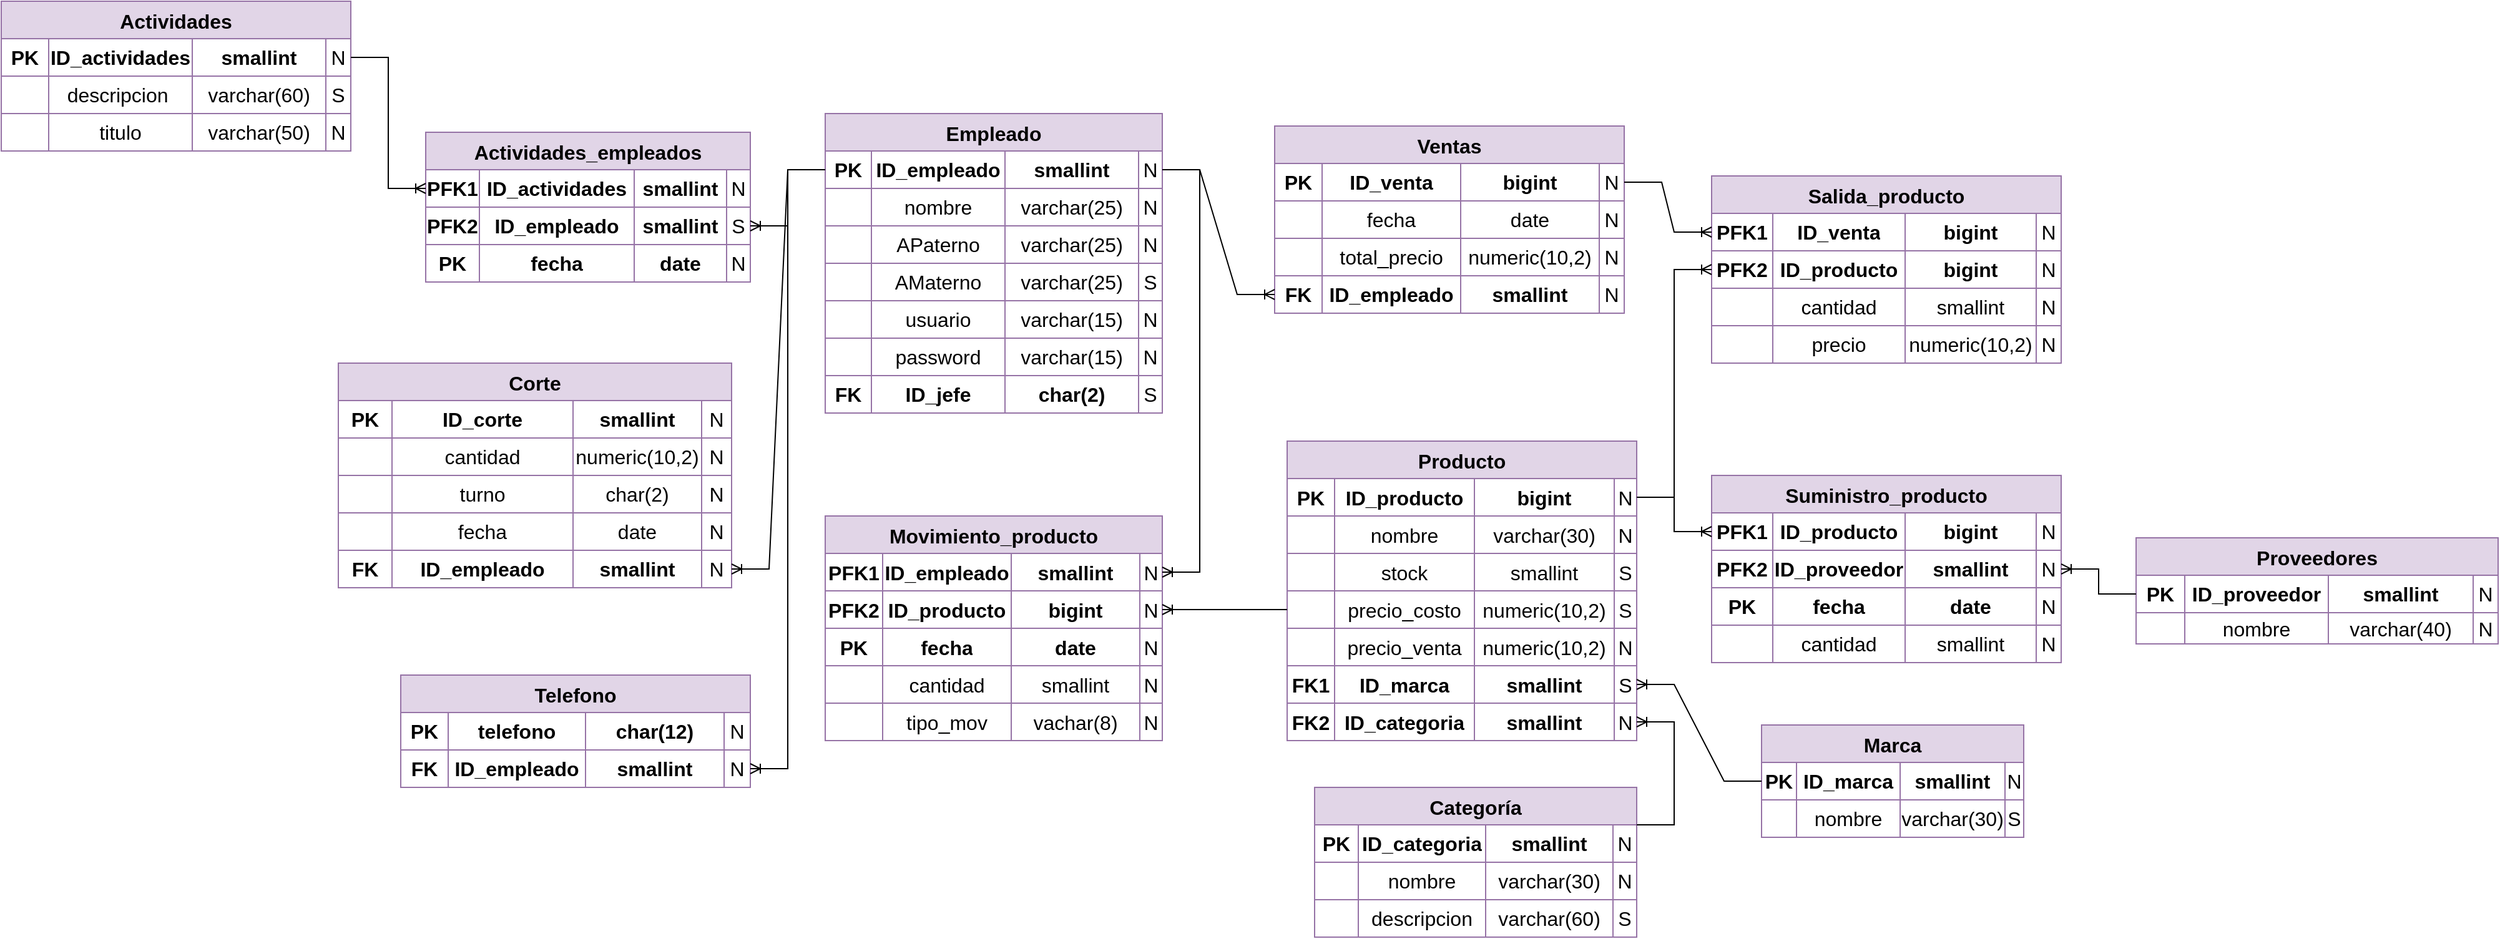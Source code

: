 <mxfile version="21.3.7" type="github">
  <diagram name="Página-1" id="yp4ke8ESpql3IhND16Id">
    <mxGraphModel dx="2757" dy="480" grid="1" gridSize="10" guides="1" tooltips="1" connect="1" arrows="1" fold="1" page="1" pageScale="1" pageWidth="1920" pageHeight="1200" math="0" shadow="0">
      <root>
        <mxCell id="0" />
        <mxCell id="1" parent="0" />
        <mxCell id="V18sKgEAmBVrMTYfaVlr-1" value="Actividades" style="shape=table;startSize=30;container=1;collapsible=0;childLayout=tableLayout;strokeColor=#9673a6;fontSize=16;fontStyle=1;fillColor=#e1d5e7;" parent="1" vertex="1">
          <mxGeometry x="-360" y="30" width="280" height="120" as="geometry" />
        </mxCell>
        <mxCell id="V18sKgEAmBVrMTYfaVlr-2" value="" style="shape=tableRow;horizontal=0;startSize=0;swimlaneHead=0;swimlaneBody=0;strokeColor=inherit;top=0;left=0;bottom=0;right=0;collapsible=0;dropTarget=0;fillColor=none;points=[[0,0.5],[1,0.5]];portConstraint=eastwest;fontSize=16;" parent="V18sKgEAmBVrMTYfaVlr-1" vertex="1">
          <mxGeometry y="30" width="280" height="30" as="geometry" />
        </mxCell>
        <mxCell id="V18sKgEAmBVrMTYfaVlr-3" value="PK" style="shape=partialRectangle;html=1;whiteSpace=wrap;connectable=0;strokeColor=inherit;overflow=hidden;fillColor=none;top=0;left=0;bottom=0;right=0;pointerEvents=1;fontSize=16;fontStyle=1" parent="V18sKgEAmBVrMTYfaVlr-2" vertex="1">
          <mxGeometry width="38" height="30" as="geometry">
            <mxRectangle width="38" height="30" as="alternateBounds" />
          </mxGeometry>
        </mxCell>
        <mxCell id="V18sKgEAmBVrMTYfaVlr-4" value="ID_actividades" style="shape=partialRectangle;html=1;whiteSpace=wrap;connectable=0;strokeColor=inherit;overflow=hidden;fillColor=none;top=0;left=0;bottom=0;right=0;pointerEvents=1;fontSize=16;fontStyle=1" parent="V18sKgEAmBVrMTYfaVlr-2" vertex="1">
          <mxGeometry x="38" width="115" height="30" as="geometry">
            <mxRectangle width="115" height="30" as="alternateBounds" />
          </mxGeometry>
        </mxCell>
        <mxCell id="RLaVn_wLr-sHMnIrTf-j-1" value="smallint" style="shape=partialRectangle;html=1;whiteSpace=wrap;connectable=0;strokeColor=inherit;overflow=hidden;fillColor=none;top=0;left=0;bottom=0;right=0;pointerEvents=1;fontSize=16;fontStyle=1" parent="V18sKgEAmBVrMTYfaVlr-2" vertex="1">
          <mxGeometry x="153" width="107" height="30" as="geometry">
            <mxRectangle width="107" height="30" as="alternateBounds" />
          </mxGeometry>
        </mxCell>
        <mxCell id="V18sKgEAmBVrMTYfaVlr-5" value="N" style="shape=partialRectangle;html=1;whiteSpace=wrap;connectable=0;strokeColor=inherit;overflow=hidden;fillColor=none;top=0;left=0;bottom=0;right=0;pointerEvents=1;fontSize=16;" parent="V18sKgEAmBVrMTYfaVlr-2" vertex="1">
          <mxGeometry x="260" width="20" height="30" as="geometry">
            <mxRectangle width="20" height="30" as="alternateBounds" />
          </mxGeometry>
        </mxCell>
        <mxCell id="V18sKgEAmBVrMTYfaVlr-6" value="" style="shape=tableRow;horizontal=0;startSize=0;swimlaneHead=0;swimlaneBody=0;strokeColor=inherit;top=0;left=0;bottom=0;right=0;collapsible=0;dropTarget=0;fillColor=none;points=[[0,0.5],[1,0.5]];portConstraint=eastwest;fontSize=16;" parent="V18sKgEAmBVrMTYfaVlr-1" vertex="1">
          <mxGeometry y="60" width="280" height="30" as="geometry" />
        </mxCell>
        <mxCell id="V18sKgEAmBVrMTYfaVlr-7" value="" style="shape=partialRectangle;html=1;whiteSpace=wrap;connectable=0;strokeColor=inherit;overflow=hidden;fillColor=none;top=0;left=0;bottom=0;right=0;pointerEvents=1;fontSize=16;" parent="V18sKgEAmBVrMTYfaVlr-6" vertex="1">
          <mxGeometry width="38" height="30" as="geometry">
            <mxRectangle width="38" height="30" as="alternateBounds" />
          </mxGeometry>
        </mxCell>
        <mxCell id="V18sKgEAmBVrMTYfaVlr-8" value="descripcion&amp;nbsp;" style="shape=partialRectangle;html=1;whiteSpace=wrap;connectable=0;strokeColor=inherit;overflow=hidden;fillColor=none;top=0;left=0;bottom=0;right=0;pointerEvents=1;fontSize=16;" parent="V18sKgEAmBVrMTYfaVlr-6" vertex="1">
          <mxGeometry x="38" width="115" height="30" as="geometry">
            <mxRectangle width="115" height="30" as="alternateBounds" />
          </mxGeometry>
        </mxCell>
        <mxCell id="RLaVn_wLr-sHMnIrTf-j-2" value="varchar(60)" style="shape=partialRectangle;html=1;whiteSpace=wrap;connectable=0;strokeColor=inherit;overflow=hidden;fillColor=none;top=0;left=0;bottom=0;right=0;pointerEvents=1;fontSize=16;" parent="V18sKgEAmBVrMTYfaVlr-6" vertex="1">
          <mxGeometry x="153" width="107" height="30" as="geometry">
            <mxRectangle width="107" height="30" as="alternateBounds" />
          </mxGeometry>
        </mxCell>
        <mxCell id="V18sKgEAmBVrMTYfaVlr-9" value="S" style="shape=partialRectangle;html=1;whiteSpace=wrap;connectable=0;strokeColor=inherit;overflow=hidden;fillColor=none;top=0;left=0;bottom=0;right=0;pointerEvents=1;fontSize=16;" parent="V18sKgEAmBVrMTYfaVlr-6" vertex="1">
          <mxGeometry x="260" width="20" height="30" as="geometry">
            <mxRectangle width="20" height="30" as="alternateBounds" />
          </mxGeometry>
        </mxCell>
        <mxCell id="V18sKgEAmBVrMTYfaVlr-10" value="" style="shape=tableRow;horizontal=0;startSize=0;swimlaneHead=0;swimlaneBody=0;strokeColor=inherit;top=0;left=0;bottom=0;right=0;collapsible=0;dropTarget=0;fillColor=none;points=[[0,0.5],[1,0.5]];portConstraint=eastwest;fontSize=16;" parent="V18sKgEAmBVrMTYfaVlr-1" vertex="1">
          <mxGeometry y="90" width="280" height="30" as="geometry" />
        </mxCell>
        <mxCell id="V18sKgEAmBVrMTYfaVlr-11" value="" style="shape=partialRectangle;html=1;whiteSpace=wrap;connectable=0;strokeColor=inherit;overflow=hidden;fillColor=none;top=0;left=0;bottom=0;right=0;pointerEvents=1;fontSize=16;" parent="V18sKgEAmBVrMTYfaVlr-10" vertex="1">
          <mxGeometry width="38" height="30" as="geometry">
            <mxRectangle width="38" height="30" as="alternateBounds" />
          </mxGeometry>
        </mxCell>
        <mxCell id="V18sKgEAmBVrMTYfaVlr-12" value="titulo" style="shape=partialRectangle;html=1;whiteSpace=wrap;connectable=0;strokeColor=inherit;overflow=hidden;fillColor=none;top=0;left=0;bottom=0;right=0;pointerEvents=1;fontSize=16;" parent="V18sKgEAmBVrMTYfaVlr-10" vertex="1">
          <mxGeometry x="38" width="115" height="30" as="geometry">
            <mxRectangle width="115" height="30" as="alternateBounds" />
          </mxGeometry>
        </mxCell>
        <mxCell id="RLaVn_wLr-sHMnIrTf-j-3" value="varchar(50)" style="shape=partialRectangle;html=1;whiteSpace=wrap;connectable=0;strokeColor=inherit;overflow=hidden;fillColor=none;top=0;left=0;bottom=0;right=0;pointerEvents=1;fontSize=16;" parent="V18sKgEAmBVrMTYfaVlr-10" vertex="1">
          <mxGeometry x="153" width="107" height="30" as="geometry">
            <mxRectangle width="107" height="30" as="alternateBounds" />
          </mxGeometry>
        </mxCell>
        <mxCell id="V18sKgEAmBVrMTYfaVlr-13" value="N" style="shape=partialRectangle;html=1;whiteSpace=wrap;connectable=0;strokeColor=inherit;overflow=hidden;fillColor=none;top=0;left=0;bottom=0;right=0;pointerEvents=1;fontSize=16;" parent="V18sKgEAmBVrMTYfaVlr-10" vertex="1">
          <mxGeometry x="260" width="20" height="30" as="geometry">
            <mxRectangle width="20" height="30" as="alternateBounds" />
          </mxGeometry>
        </mxCell>
        <mxCell id="V18sKgEAmBVrMTYfaVlr-14" value="Corte" style="shape=table;startSize=30;container=1;collapsible=0;childLayout=tableLayout;strokeColor=#9673a6;fontSize=16;fontStyle=1;fillColor=#e1d5e7;" parent="1" vertex="1">
          <mxGeometry x="-90" y="320" width="315" height="180" as="geometry" />
        </mxCell>
        <mxCell id="V18sKgEAmBVrMTYfaVlr-15" value="" style="shape=tableRow;horizontal=0;startSize=0;swimlaneHead=0;swimlaneBody=0;strokeColor=inherit;top=0;left=0;bottom=0;right=0;collapsible=0;dropTarget=0;fillColor=none;points=[[0,0.5],[1,0.5]];portConstraint=eastwest;fontSize=16;" parent="V18sKgEAmBVrMTYfaVlr-14" vertex="1">
          <mxGeometry y="30" width="315" height="30" as="geometry" />
        </mxCell>
        <mxCell id="V18sKgEAmBVrMTYfaVlr-16" value="PK" style="shape=partialRectangle;html=1;whiteSpace=wrap;connectable=0;strokeColor=inherit;overflow=hidden;fillColor=none;top=0;left=0;bottom=0;right=0;pointerEvents=1;fontSize=16;fontStyle=1" parent="V18sKgEAmBVrMTYfaVlr-15" vertex="1">
          <mxGeometry width="43" height="30" as="geometry">
            <mxRectangle width="43" height="30" as="alternateBounds" />
          </mxGeometry>
        </mxCell>
        <mxCell id="V18sKgEAmBVrMTYfaVlr-17" value="ID_corte" style="shape=partialRectangle;html=1;whiteSpace=wrap;connectable=0;strokeColor=inherit;overflow=hidden;fillColor=none;top=0;left=0;bottom=0;right=0;pointerEvents=1;fontSize=16;fontStyle=1" parent="V18sKgEAmBVrMTYfaVlr-15" vertex="1">
          <mxGeometry x="43" width="145" height="30" as="geometry">
            <mxRectangle width="145" height="30" as="alternateBounds" />
          </mxGeometry>
        </mxCell>
        <mxCell id="RLaVn_wLr-sHMnIrTf-j-7" value="smallint" style="shape=partialRectangle;html=1;whiteSpace=wrap;connectable=0;strokeColor=inherit;overflow=hidden;fillColor=none;top=0;left=0;bottom=0;right=0;pointerEvents=1;fontSize=16;fontStyle=1" parent="V18sKgEAmBVrMTYfaVlr-15" vertex="1">
          <mxGeometry x="188" width="103" height="30" as="geometry">
            <mxRectangle width="103" height="30" as="alternateBounds" />
          </mxGeometry>
        </mxCell>
        <mxCell id="V18sKgEAmBVrMTYfaVlr-18" value="N" style="shape=partialRectangle;html=1;whiteSpace=wrap;connectable=0;strokeColor=inherit;overflow=hidden;fillColor=none;top=0;left=0;bottom=0;right=0;pointerEvents=1;fontSize=16;" parent="V18sKgEAmBVrMTYfaVlr-15" vertex="1">
          <mxGeometry x="291" width="24" height="30" as="geometry">
            <mxRectangle width="24" height="30" as="alternateBounds" />
          </mxGeometry>
        </mxCell>
        <mxCell id="V18sKgEAmBVrMTYfaVlr-19" value="" style="shape=tableRow;horizontal=0;startSize=0;swimlaneHead=0;swimlaneBody=0;strokeColor=inherit;top=0;left=0;bottom=0;right=0;collapsible=0;dropTarget=0;fillColor=none;points=[[0,0.5],[1,0.5]];portConstraint=eastwest;fontSize=16;" parent="V18sKgEAmBVrMTYfaVlr-14" vertex="1">
          <mxGeometry y="60" width="315" height="30" as="geometry" />
        </mxCell>
        <mxCell id="V18sKgEAmBVrMTYfaVlr-20" value="" style="shape=partialRectangle;html=1;whiteSpace=wrap;connectable=0;strokeColor=inherit;overflow=hidden;fillColor=none;top=0;left=0;bottom=0;right=0;pointerEvents=1;fontSize=16;" parent="V18sKgEAmBVrMTYfaVlr-19" vertex="1">
          <mxGeometry width="43" height="30" as="geometry">
            <mxRectangle width="43" height="30" as="alternateBounds" />
          </mxGeometry>
        </mxCell>
        <mxCell id="V18sKgEAmBVrMTYfaVlr-21" value="cantidad" style="shape=partialRectangle;html=1;whiteSpace=wrap;connectable=0;strokeColor=inherit;overflow=hidden;fillColor=none;top=0;left=0;bottom=0;right=0;pointerEvents=1;fontSize=16;" parent="V18sKgEAmBVrMTYfaVlr-19" vertex="1">
          <mxGeometry x="43" width="145" height="30" as="geometry">
            <mxRectangle width="145" height="30" as="alternateBounds" />
          </mxGeometry>
        </mxCell>
        <mxCell id="RLaVn_wLr-sHMnIrTf-j-8" value="numeric(10,2)" style="shape=partialRectangle;html=1;whiteSpace=wrap;connectable=0;strokeColor=inherit;overflow=hidden;fillColor=none;top=0;left=0;bottom=0;right=0;pointerEvents=1;fontSize=16;" parent="V18sKgEAmBVrMTYfaVlr-19" vertex="1">
          <mxGeometry x="188" width="103" height="30" as="geometry">
            <mxRectangle width="103" height="30" as="alternateBounds" />
          </mxGeometry>
        </mxCell>
        <mxCell id="V18sKgEAmBVrMTYfaVlr-22" value="N" style="shape=partialRectangle;html=1;whiteSpace=wrap;connectable=0;strokeColor=inherit;overflow=hidden;fillColor=none;top=0;left=0;bottom=0;right=0;pointerEvents=1;fontSize=16;" parent="V18sKgEAmBVrMTYfaVlr-19" vertex="1">
          <mxGeometry x="291" width="24" height="30" as="geometry">
            <mxRectangle width="24" height="30" as="alternateBounds" />
          </mxGeometry>
        </mxCell>
        <mxCell id="V18sKgEAmBVrMTYfaVlr-23" value="" style="shape=tableRow;horizontal=0;startSize=0;swimlaneHead=0;swimlaneBody=0;strokeColor=inherit;top=0;left=0;bottom=0;right=0;collapsible=0;dropTarget=0;fillColor=none;points=[[0,0.5],[1,0.5]];portConstraint=eastwest;fontSize=16;" parent="V18sKgEAmBVrMTYfaVlr-14" vertex="1">
          <mxGeometry y="90" width="315" height="30" as="geometry" />
        </mxCell>
        <mxCell id="V18sKgEAmBVrMTYfaVlr-24" value="" style="shape=partialRectangle;html=1;whiteSpace=wrap;connectable=0;strokeColor=inherit;overflow=hidden;fillColor=none;top=0;left=0;bottom=0;right=0;pointerEvents=1;fontSize=16;" parent="V18sKgEAmBVrMTYfaVlr-23" vertex="1">
          <mxGeometry width="43" height="30" as="geometry">
            <mxRectangle width="43" height="30" as="alternateBounds" />
          </mxGeometry>
        </mxCell>
        <mxCell id="V18sKgEAmBVrMTYfaVlr-25" value="turno" style="shape=partialRectangle;html=1;whiteSpace=wrap;connectable=0;strokeColor=inherit;overflow=hidden;fillColor=none;top=0;left=0;bottom=0;right=0;pointerEvents=1;fontSize=16;" parent="V18sKgEAmBVrMTYfaVlr-23" vertex="1">
          <mxGeometry x="43" width="145" height="30" as="geometry">
            <mxRectangle width="145" height="30" as="alternateBounds" />
          </mxGeometry>
        </mxCell>
        <mxCell id="RLaVn_wLr-sHMnIrTf-j-9" value="char(2)" style="shape=partialRectangle;html=1;whiteSpace=wrap;connectable=0;strokeColor=inherit;overflow=hidden;fillColor=none;top=0;left=0;bottom=0;right=0;pointerEvents=1;fontSize=16;" parent="V18sKgEAmBVrMTYfaVlr-23" vertex="1">
          <mxGeometry x="188" width="103" height="30" as="geometry">
            <mxRectangle width="103" height="30" as="alternateBounds" />
          </mxGeometry>
        </mxCell>
        <mxCell id="V18sKgEAmBVrMTYfaVlr-26" value="N" style="shape=partialRectangle;html=1;whiteSpace=wrap;connectable=0;strokeColor=inherit;overflow=hidden;fillColor=none;top=0;left=0;bottom=0;right=0;pointerEvents=1;fontSize=16;" parent="V18sKgEAmBVrMTYfaVlr-23" vertex="1">
          <mxGeometry x="291" width="24" height="30" as="geometry">
            <mxRectangle width="24" height="30" as="alternateBounds" />
          </mxGeometry>
        </mxCell>
        <mxCell id="V18sKgEAmBVrMTYfaVlr-27" style="shape=tableRow;horizontal=0;startSize=0;swimlaneHead=0;swimlaneBody=0;strokeColor=inherit;top=0;left=0;bottom=0;right=0;collapsible=0;dropTarget=0;fillColor=none;points=[[0,0.5],[1,0.5]];portConstraint=eastwest;fontSize=16;" parent="V18sKgEAmBVrMTYfaVlr-14" vertex="1">
          <mxGeometry y="120" width="315" height="30" as="geometry" />
        </mxCell>
        <mxCell id="V18sKgEAmBVrMTYfaVlr-28" style="shape=partialRectangle;html=1;whiteSpace=wrap;connectable=0;strokeColor=inherit;overflow=hidden;fillColor=none;top=0;left=0;bottom=0;right=0;pointerEvents=1;fontSize=16;" parent="V18sKgEAmBVrMTYfaVlr-27" vertex="1">
          <mxGeometry width="43" height="30" as="geometry">
            <mxRectangle width="43" height="30" as="alternateBounds" />
          </mxGeometry>
        </mxCell>
        <mxCell id="V18sKgEAmBVrMTYfaVlr-29" value="fecha" style="shape=partialRectangle;html=1;whiteSpace=wrap;connectable=0;strokeColor=inherit;overflow=hidden;fillColor=none;top=0;left=0;bottom=0;right=0;pointerEvents=1;fontSize=16;" parent="V18sKgEAmBVrMTYfaVlr-27" vertex="1">
          <mxGeometry x="43" width="145" height="30" as="geometry">
            <mxRectangle width="145" height="30" as="alternateBounds" />
          </mxGeometry>
        </mxCell>
        <mxCell id="RLaVn_wLr-sHMnIrTf-j-10" value="date" style="shape=partialRectangle;html=1;whiteSpace=wrap;connectable=0;strokeColor=inherit;overflow=hidden;fillColor=none;top=0;left=0;bottom=0;right=0;pointerEvents=1;fontSize=16;" parent="V18sKgEAmBVrMTYfaVlr-27" vertex="1">
          <mxGeometry x="188" width="103" height="30" as="geometry">
            <mxRectangle width="103" height="30" as="alternateBounds" />
          </mxGeometry>
        </mxCell>
        <mxCell id="V18sKgEAmBVrMTYfaVlr-30" value="N" style="shape=partialRectangle;html=1;whiteSpace=wrap;connectable=0;strokeColor=inherit;overflow=hidden;fillColor=none;top=0;left=0;bottom=0;right=0;pointerEvents=1;fontSize=16;" parent="V18sKgEAmBVrMTYfaVlr-27" vertex="1">
          <mxGeometry x="291" width="24" height="30" as="geometry">
            <mxRectangle width="24" height="30" as="alternateBounds" />
          </mxGeometry>
        </mxCell>
        <mxCell id="V18sKgEAmBVrMTYfaVlr-31" style="shape=tableRow;horizontal=0;startSize=0;swimlaneHead=0;swimlaneBody=0;strokeColor=inherit;top=0;left=0;bottom=0;right=0;collapsible=0;dropTarget=0;fillColor=none;points=[[0,0.5],[1,0.5]];portConstraint=eastwest;fontSize=16;" parent="V18sKgEAmBVrMTYfaVlr-14" vertex="1">
          <mxGeometry y="150" width="315" height="30" as="geometry" />
        </mxCell>
        <mxCell id="V18sKgEAmBVrMTYfaVlr-32" value="FK" style="shape=partialRectangle;html=1;whiteSpace=wrap;connectable=0;strokeColor=inherit;overflow=hidden;fillColor=none;top=0;left=0;bottom=0;right=0;pointerEvents=1;fontSize=16;fontStyle=1" parent="V18sKgEAmBVrMTYfaVlr-31" vertex="1">
          <mxGeometry width="43" height="30" as="geometry">
            <mxRectangle width="43" height="30" as="alternateBounds" />
          </mxGeometry>
        </mxCell>
        <mxCell id="V18sKgEAmBVrMTYfaVlr-33" value="ID_empleado" style="shape=partialRectangle;html=1;whiteSpace=wrap;connectable=0;strokeColor=inherit;overflow=hidden;fillColor=none;top=0;left=0;bottom=0;right=0;pointerEvents=1;fontSize=16;fontStyle=1" parent="V18sKgEAmBVrMTYfaVlr-31" vertex="1">
          <mxGeometry x="43" width="145" height="30" as="geometry">
            <mxRectangle width="145" height="30" as="alternateBounds" />
          </mxGeometry>
        </mxCell>
        <mxCell id="RLaVn_wLr-sHMnIrTf-j-11" value="smallint" style="shape=partialRectangle;html=1;whiteSpace=wrap;connectable=0;strokeColor=inherit;overflow=hidden;fillColor=none;top=0;left=0;bottom=0;right=0;pointerEvents=1;fontSize=16;fontStyle=1" parent="V18sKgEAmBVrMTYfaVlr-31" vertex="1">
          <mxGeometry x="188" width="103" height="30" as="geometry">
            <mxRectangle width="103" height="30" as="alternateBounds" />
          </mxGeometry>
        </mxCell>
        <mxCell id="V18sKgEAmBVrMTYfaVlr-34" value="N" style="shape=partialRectangle;html=1;whiteSpace=wrap;connectable=0;strokeColor=inherit;overflow=hidden;fillColor=none;top=0;left=0;bottom=0;right=0;pointerEvents=1;fontSize=16;" parent="V18sKgEAmBVrMTYfaVlr-31" vertex="1">
          <mxGeometry x="291" width="24" height="30" as="geometry">
            <mxRectangle width="24" height="30" as="alternateBounds" />
          </mxGeometry>
        </mxCell>
        <mxCell id="V18sKgEAmBVrMTYfaVlr-35" value="Empleado" style="shape=table;startSize=30;container=1;collapsible=0;childLayout=tableLayout;strokeColor=#9673a6;fontSize=16;fontStyle=1;fillColor=#e1d5e7;" parent="1" vertex="1">
          <mxGeometry x="300" y="120" width="270" height="240" as="geometry" />
        </mxCell>
        <mxCell id="V18sKgEAmBVrMTYfaVlr-36" value="" style="shape=tableRow;horizontal=0;startSize=0;swimlaneHead=0;swimlaneBody=0;strokeColor=inherit;top=0;left=0;bottom=0;right=0;collapsible=0;dropTarget=0;fillColor=none;points=[[0,0.5],[1,0.5]];portConstraint=eastwest;fontSize=16;" parent="V18sKgEAmBVrMTYfaVlr-35" vertex="1">
          <mxGeometry y="30" width="270" height="30" as="geometry" />
        </mxCell>
        <mxCell id="V18sKgEAmBVrMTYfaVlr-37" value="PK" style="shape=partialRectangle;html=1;whiteSpace=wrap;connectable=0;strokeColor=inherit;overflow=hidden;fillColor=none;top=0;left=0;bottom=0;right=0;pointerEvents=1;fontSize=16;fontStyle=1" parent="V18sKgEAmBVrMTYfaVlr-36" vertex="1">
          <mxGeometry width="37" height="30" as="geometry">
            <mxRectangle width="37" height="30" as="alternateBounds" />
          </mxGeometry>
        </mxCell>
        <mxCell id="V18sKgEAmBVrMTYfaVlr-38" value="ID_empleado" style="shape=partialRectangle;html=1;whiteSpace=wrap;connectable=0;strokeColor=inherit;overflow=hidden;fillColor=none;top=0;left=0;bottom=0;right=0;pointerEvents=1;fontSize=16;fontStyle=1" parent="V18sKgEAmBVrMTYfaVlr-36" vertex="1">
          <mxGeometry x="37" width="107" height="30" as="geometry">
            <mxRectangle width="107" height="30" as="alternateBounds" />
          </mxGeometry>
        </mxCell>
        <mxCell id="RLaVn_wLr-sHMnIrTf-j-14" value="smallint" style="shape=partialRectangle;html=1;whiteSpace=wrap;connectable=0;strokeColor=inherit;overflow=hidden;fillColor=none;top=0;left=0;bottom=0;right=0;pointerEvents=1;fontSize=16;fontStyle=1" parent="V18sKgEAmBVrMTYfaVlr-36" vertex="1">
          <mxGeometry x="144" width="107" height="30" as="geometry">
            <mxRectangle width="107" height="30" as="alternateBounds" />
          </mxGeometry>
        </mxCell>
        <mxCell id="V18sKgEAmBVrMTYfaVlr-39" value="N" style="shape=partialRectangle;html=1;whiteSpace=wrap;connectable=0;strokeColor=inherit;overflow=hidden;fillColor=none;top=0;left=0;bottom=0;right=0;pointerEvents=1;fontSize=16;" parent="V18sKgEAmBVrMTYfaVlr-36" vertex="1">
          <mxGeometry x="251" width="19" height="30" as="geometry">
            <mxRectangle width="19" height="30" as="alternateBounds" />
          </mxGeometry>
        </mxCell>
        <mxCell id="V18sKgEAmBVrMTYfaVlr-40" value="" style="shape=tableRow;horizontal=0;startSize=0;swimlaneHead=0;swimlaneBody=0;strokeColor=inherit;top=0;left=0;bottom=0;right=0;collapsible=0;dropTarget=0;fillColor=none;points=[[0,0.5],[1,0.5]];portConstraint=eastwest;fontSize=16;" parent="V18sKgEAmBVrMTYfaVlr-35" vertex="1">
          <mxGeometry y="60" width="270" height="30" as="geometry" />
        </mxCell>
        <mxCell id="V18sKgEAmBVrMTYfaVlr-41" value="" style="shape=partialRectangle;html=1;whiteSpace=wrap;connectable=0;strokeColor=inherit;overflow=hidden;fillColor=none;top=0;left=0;bottom=0;right=0;pointerEvents=1;fontSize=16;" parent="V18sKgEAmBVrMTYfaVlr-40" vertex="1">
          <mxGeometry width="37" height="30" as="geometry">
            <mxRectangle width="37" height="30" as="alternateBounds" />
          </mxGeometry>
        </mxCell>
        <mxCell id="V18sKgEAmBVrMTYfaVlr-42" value="nombre" style="shape=partialRectangle;html=1;whiteSpace=wrap;connectable=0;strokeColor=inherit;overflow=hidden;fillColor=none;top=0;left=0;bottom=0;right=0;pointerEvents=1;fontSize=16;" parent="V18sKgEAmBVrMTYfaVlr-40" vertex="1">
          <mxGeometry x="37" width="107" height="30" as="geometry">
            <mxRectangle width="107" height="30" as="alternateBounds" />
          </mxGeometry>
        </mxCell>
        <mxCell id="RLaVn_wLr-sHMnIrTf-j-15" value="varchar(25)" style="shape=partialRectangle;html=1;whiteSpace=wrap;connectable=0;strokeColor=inherit;overflow=hidden;fillColor=none;top=0;left=0;bottom=0;right=0;pointerEvents=1;fontSize=16;" parent="V18sKgEAmBVrMTYfaVlr-40" vertex="1">
          <mxGeometry x="144" width="107" height="30" as="geometry">
            <mxRectangle width="107" height="30" as="alternateBounds" />
          </mxGeometry>
        </mxCell>
        <mxCell id="V18sKgEAmBVrMTYfaVlr-43" value="N" style="shape=partialRectangle;html=1;whiteSpace=wrap;connectable=0;strokeColor=inherit;overflow=hidden;fillColor=none;top=0;left=0;bottom=0;right=0;pointerEvents=1;fontSize=16;" parent="V18sKgEAmBVrMTYfaVlr-40" vertex="1">
          <mxGeometry x="251" width="19" height="30" as="geometry">
            <mxRectangle width="19" height="30" as="alternateBounds" />
          </mxGeometry>
        </mxCell>
        <mxCell id="V18sKgEAmBVrMTYfaVlr-44" value="" style="shape=tableRow;horizontal=0;startSize=0;swimlaneHead=0;swimlaneBody=0;strokeColor=inherit;top=0;left=0;bottom=0;right=0;collapsible=0;dropTarget=0;fillColor=none;points=[[0,0.5],[1,0.5]];portConstraint=eastwest;fontSize=16;" parent="V18sKgEAmBVrMTYfaVlr-35" vertex="1">
          <mxGeometry y="90" width="270" height="30" as="geometry" />
        </mxCell>
        <mxCell id="V18sKgEAmBVrMTYfaVlr-45" value="" style="shape=partialRectangle;html=1;whiteSpace=wrap;connectable=0;strokeColor=inherit;overflow=hidden;fillColor=none;top=0;left=0;bottom=0;right=0;pointerEvents=1;fontSize=16;" parent="V18sKgEAmBVrMTYfaVlr-44" vertex="1">
          <mxGeometry width="37" height="30" as="geometry">
            <mxRectangle width="37" height="30" as="alternateBounds" />
          </mxGeometry>
        </mxCell>
        <mxCell id="V18sKgEAmBVrMTYfaVlr-46" value="APaterno" style="shape=partialRectangle;html=1;whiteSpace=wrap;connectable=0;strokeColor=inherit;overflow=hidden;fillColor=none;top=0;left=0;bottom=0;right=0;pointerEvents=1;fontSize=16;" parent="V18sKgEAmBVrMTYfaVlr-44" vertex="1">
          <mxGeometry x="37" width="107" height="30" as="geometry">
            <mxRectangle width="107" height="30" as="alternateBounds" />
          </mxGeometry>
        </mxCell>
        <mxCell id="RLaVn_wLr-sHMnIrTf-j-16" value="varchar(25)" style="shape=partialRectangle;html=1;whiteSpace=wrap;connectable=0;strokeColor=inherit;overflow=hidden;fillColor=none;top=0;left=0;bottom=0;right=0;pointerEvents=1;fontSize=16;" parent="V18sKgEAmBVrMTYfaVlr-44" vertex="1">
          <mxGeometry x="144" width="107" height="30" as="geometry">
            <mxRectangle width="107" height="30" as="alternateBounds" />
          </mxGeometry>
        </mxCell>
        <mxCell id="V18sKgEAmBVrMTYfaVlr-47" value="N" style="shape=partialRectangle;html=1;whiteSpace=wrap;connectable=0;strokeColor=inherit;overflow=hidden;fillColor=none;top=0;left=0;bottom=0;right=0;pointerEvents=1;fontSize=16;" parent="V18sKgEAmBVrMTYfaVlr-44" vertex="1">
          <mxGeometry x="251" width="19" height="30" as="geometry">
            <mxRectangle width="19" height="30" as="alternateBounds" />
          </mxGeometry>
        </mxCell>
        <mxCell id="V18sKgEAmBVrMTYfaVlr-48" style="shape=tableRow;horizontal=0;startSize=0;swimlaneHead=0;swimlaneBody=0;strokeColor=inherit;top=0;left=0;bottom=0;right=0;collapsible=0;dropTarget=0;fillColor=none;points=[[0,0.5],[1,0.5]];portConstraint=eastwest;fontSize=16;" parent="V18sKgEAmBVrMTYfaVlr-35" vertex="1">
          <mxGeometry y="120" width="270" height="30" as="geometry" />
        </mxCell>
        <mxCell id="V18sKgEAmBVrMTYfaVlr-49" style="shape=partialRectangle;html=1;whiteSpace=wrap;connectable=0;strokeColor=inherit;overflow=hidden;fillColor=none;top=0;left=0;bottom=0;right=0;pointerEvents=1;fontSize=16;" parent="V18sKgEAmBVrMTYfaVlr-48" vertex="1">
          <mxGeometry width="37" height="30" as="geometry">
            <mxRectangle width="37" height="30" as="alternateBounds" />
          </mxGeometry>
        </mxCell>
        <mxCell id="V18sKgEAmBVrMTYfaVlr-50" value="AMaterno" style="shape=partialRectangle;html=1;whiteSpace=wrap;connectable=0;strokeColor=inherit;overflow=hidden;fillColor=none;top=0;left=0;bottom=0;right=0;pointerEvents=1;fontSize=16;" parent="V18sKgEAmBVrMTYfaVlr-48" vertex="1">
          <mxGeometry x="37" width="107" height="30" as="geometry">
            <mxRectangle width="107" height="30" as="alternateBounds" />
          </mxGeometry>
        </mxCell>
        <mxCell id="RLaVn_wLr-sHMnIrTf-j-17" value="varchar(25)" style="shape=partialRectangle;html=1;whiteSpace=wrap;connectable=0;strokeColor=inherit;overflow=hidden;fillColor=none;top=0;left=0;bottom=0;right=0;pointerEvents=1;fontSize=16;" parent="V18sKgEAmBVrMTYfaVlr-48" vertex="1">
          <mxGeometry x="144" width="107" height="30" as="geometry">
            <mxRectangle width="107" height="30" as="alternateBounds" />
          </mxGeometry>
        </mxCell>
        <mxCell id="V18sKgEAmBVrMTYfaVlr-51" value="S" style="shape=partialRectangle;html=1;whiteSpace=wrap;connectable=0;strokeColor=inherit;overflow=hidden;fillColor=none;top=0;left=0;bottom=0;right=0;pointerEvents=1;fontSize=16;" parent="V18sKgEAmBVrMTYfaVlr-48" vertex="1">
          <mxGeometry x="251" width="19" height="30" as="geometry">
            <mxRectangle width="19" height="30" as="alternateBounds" />
          </mxGeometry>
        </mxCell>
        <mxCell id="V18sKgEAmBVrMTYfaVlr-52" style="shape=tableRow;horizontal=0;startSize=0;swimlaneHead=0;swimlaneBody=0;strokeColor=inherit;top=0;left=0;bottom=0;right=0;collapsible=0;dropTarget=0;fillColor=none;points=[[0,0.5],[1,0.5]];portConstraint=eastwest;fontSize=16;" parent="V18sKgEAmBVrMTYfaVlr-35" vertex="1">
          <mxGeometry y="150" width="270" height="30" as="geometry" />
        </mxCell>
        <mxCell id="V18sKgEAmBVrMTYfaVlr-53" style="shape=partialRectangle;html=1;whiteSpace=wrap;connectable=0;strokeColor=inherit;overflow=hidden;fillColor=none;top=0;left=0;bottom=0;right=0;pointerEvents=1;fontSize=16;" parent="V18sKgEAmBVrMTYfaVlr-52" vertex="1">
          <mxGeometry width="37" height="30" as="geometry">
            <mxRectangle width="37" height="30" as="alternateBounds" />
          </mxGeometry>
        </mxCell>
        <mxCell id="V18sKgEAmBVrMTYfaVlr-54" value="usuario" style="shape=partialRectangle;html=1;whiteSpace=wrap;connectable=0;strokeColor=inherit;overflow=hidden;fillColor=none;top=0;left=0;bottom=0;right=0;pointerEvents=1;fontSize=16;" parent="V18sKgEAmBVrMTYfaVlr-52" vertex="1">
          <mxGeometry x="37" width="107" height="30" as="geometry">
            <mxRectangle width="107" height="30" as="alternateBounds" />
          </mxGeometry>
        </mxCell>
        <mxCell id="RLaVn_wLr-sHMnIrTf-j-18" value="varchar(15)" style="shape=partialRectangle;html=1;whiteSpace=wrap;connectable=0;strokeColor=inherit;overflow=hidden;fillColor=none;top=0;left=0;bottom=0;right=0;pointerEvents=1;fontSize=16;" parent="V18sKgEAmBVrMTYfaVlr-52" vertex="1">
          <mxGeometry x="144" width="107" height="30" as="geometry">
            <mxRectangle width="107" height="30" as="alternateBounds" />
          </mxGeometry>
        </mxCell>
        <mxCell id="V18sKgEAmBVrMTYfaVlr-55" value="N" style="shape=partialRectangle;html=1;whiteSpace=wrap;connectable=0;strokeColor=inherit;overflow=hidden;fillColor=none;top=0;left=0;bottom=0;right=0;pointerEvents=1;fontSize=16;" parent="V18sKgEAmBVrMTYfaVlr-52" vertex="1">
          <mxGeometry x="251" width="19" height="30" as="geometry">
            <mxRectangle width="19" height="30" as="alternateBounds" />
          </mxGeometry>
        </mxCell>
        <mxCell id="V18sKgEAmBVrMTYfaVlr-56" style="shape=tableRow;horizontal=0;startSize=0;swimlaneHead=0;swimlaneBody=0;strokeColor=inherit;top=0;left=0;bottom=0;right=0;collapsible=0;dropTarget=0;fillColor=none;points=[[0,0.5],[1,0.5]];portConstraint=eastwest;fontSize=16;" parent="V18sKgEAmBVrMTYfaVlr-35" vertex="1">
          <mxGeometry y="180" width="270" height="30" as="geometry" />
        </mxCell>
        <mxCell id="V18sKgEAmBVrMTYfaVlr-57" style="shape=partialRectangle;html=1;whiteSpace=wrap;connectable=0;strokeColor=inherit;overflow=hidden;fillColor=none;top=0;left=0;bottom=0;right=0;pointerEvents=1;fontSize=16;" parent="V18sKgEAmBVrMTYfaVlr-56" vertex="1">
          <mxGeometry width="37" height="30" as="geometry">
            <mxRectangle width="37" height="30" as="alternateBounds" />
          </mxGeometry>
        </mxCell>
        <mxCell id="V18sKgEAmBVrMTYfaVlr-58" value="password" style="shape=partialRectangle;html=1;whiteSpace=wrap;connectable=0;strokeColor=inherit;overflow=hidden;fillColor=none;top=0;left=0;bottom=0;right=0;pointerEvents=1;fontSize=16;" parent="V18sKgEAmBVrMTYfaVlr-56" vertex="1">
          <mxGeometry x="37" width="107" height="30" as="geometry">
            <mxRectangle width="107" height="30" as="alternateBounds" />
          </mxGeometry>
        </mxCell>
        <mxCell id="RLaVn_wLr-sHMnIrTf-j-19" value="varchar(15)" style="shape=partialRectangle;html=1;whiteSpace=wrap;connectable=0;strokeColor=inherit;overflow=hidden;fillColor=none;top=0;left=0;bottom=0;right=0;pointerEvents=1;fontSize=16;" parent="V18sKgEAmBVrMTYfaVlr-56" vertex="1">
          <mxGeometry x="144" width="107" height="30" as="geometry">
            <mxRectangle width="107" height="30" as="alternateBounds" />
          </mxGeometry>
        </mxCell>
        <mxCell id="V18sKgEAmBVrMTYfaVlr-59" value="N" style="shape=partialRectangle;html=1;whiteSpace=wrap;connectable=0;strokeColor=inherit;overflow=hidden;fillColor=none;top=0;left=0;bottom=0;right=0;pointerEvents=1;fontSize=16;" parent="V18sKgEAmBVrMTYfaVlr-56" vertex="1">
          <mxGeometry x="251" width="19" height="30" as="geometry">
            <mxRectangle width="19" height="30" as="alternateBounds" />
          </mxGeometry>
        </mxCell>
        <mxCell id="V18sKgEAmBVrMTYfaVlr-60" style="shape=tableRow;horizontal=0;startSize=0;swimlaneHead=0;swimlaneBody=0;strokeColor=inherit;top=0;left=0;bottom=0;right=0;collapsible=0;dropTarget=0;fillColor=none;points=[[0,0.5],[1,0.5]];portConstraint=eastwest;fontSize=16;" parent="V18sKgEAmBVrMTYfaVlr-35" vertex="1">
          <mxGeometry y="210" width="270" height="30" as="geometry" />
        </mxCell>
        <mxCell id="V18sKgEAmBVrMTYfaVlr-61" value="FK" style="shape=partialRectangle;html=1;whiteSpace=wrap;connectable=0;strokeColor=inherit;overflow=hidden;fillColor=none;top=0;left=0;bottom=0;right=0;pointerEvents=1;fontSize=16;fontStyle=1" parent="V18sKgEAmBVrMTYfaVlr-60" vertex="1">
          <mxGeometry width="37" height="30" as="geometry">
            <mxRectangle width="37" height="30" as="alternateBounds" />
          </mxGeometry>
        </mxCell>
        <mxCell id="V18sKgEAmBVrMTYfaVlr-62" value="ID_jefe" style="shape=partialRectangle;html=1;whiteSpace=wrap;connectable=0;strokeColor=inherit;overflow=hidden;fillColor=none;top=0;left=0;bottom=0;right=0;pointerEvents=1;fontSize=16;fontStyle=1" parent="V18sKgEAmBVrMTYfaVlr-60" vertex="1">
          <mxGeometry x="37" width="107" height="30" as="geometry">
            <mxRectangle width="107" height="30" as="alternateBounds" />
          </mxGeometry>
        </mxCell>
        <mxCell id="RLaVn_wLr-sHMnIrTf-j-20" value="char(2)" style="shape=partialRectangle;html=1;whiteSpace=wrap;connectable=0;strokeColor=inherit;overflow=hidden;fillColor=none;top=0;left=0;bottom=0;right=0;pointerEvents=1;fontSize=16;fontStyle=1" parent="V18sKgEAmBVrMTYfaVlr-60" vertex="1">
          <mxGeometry x="144" width="107" height="30" as="geometry">
            <mxRectangle width="107" height="30" as="alternateBounds" />
          </mxGeometry>
        </mxCell>
        <mxCell id="V18sKgEAmBVrMTYfaVlr-63" value="S" style="shape=partialRectangle;html=1;whiteSpace=wrap;connectable=0;strokeColor=inherit;overflow=hidden;fillColor=none;top=0;left=0;bottom=0;right=0;pointerEvents=1;fontSize=16;" parent="V18sKgEAmBVrMTYfaVlr-60" vertex="1">
          <mxGeometry x="251" width="19" height="30" as="geometry">
            <mxRectangle width="19" height="30" as="alternateBounds" />
          </mxGeometry>
        </mxCell>
        <mxCell id="V18sKgEAmBVrMTYfaVlr-64" value="Telefono" style="shape=table;startSize=30;container=1;collapsible=0;childLayout=tableLayout;strokeColor=#9673a6;fontSize=16;fontStyle=1;fillColor=#e1d5e7;" parent="1" vertex="1">
          <mxGeometry x="-40" y="570" width="280" height="90" as="geometry" />
        </mxCell>
        <mxCell id="V18sKgEAmBVrMTYfaVlr-65" value="" style="shape=tableRow;horizontal=0;startSize=0;swimlaneHead=0;swimlaneBody=0;strokeColor=inherit;top=0;left=0;bottom=0;right=0;collapsible=0;dropTarget=0;fillColor=none;points=[[0,0.5],[1,0.5]];portConstraint=eastwest;fontSize=16;" parent="V18sKgEAmBVrMTYfaVlr-64" vertex="1">
          <mxGeometry y="30" width="280" height="30" as="geometry" />
        </mxCell>
        <mxCell id="V18sKgEAmBVrMTYfaVlr-66" value="PK" style="shape=partialRectangle;html=1;whiteSpace=wrap;connectable=0;strokeColor=inherit;overflow=hidden;fillColor=none;top=0;left=0;bottom=0;right=0;pointerEvents=1;fontSize=16;fontStyle=1" parent="V18sKgEAmBVrMTYfaVlr-65" vertex="1">
          <mxGeometry width="38" height="30" as="geometry">
            <mxRectangle width="38" height="30" as="alternateBounds" />
          </mxGeometry>
        </mxCell>
        <mxCell id="V18sKgEAmBVrMTYfaVlr-67" value="telefono" style="shape=partialRectangle;html=1;whiteSpace=wrap;connectable=0;strokeColor=inherit;overflow=hidden;fillColor=none;top=0;left=0;bottom=0;right=0;pointerEvents=1;fontSize=16;fontStyle=1" parent="V18sKgEAmBVrMTYfaVlr-65" vertex="1">
          <mxGeometry x="38" width="110" height="30" as="geometry">
            <mxRectangle width="110" height="30" as="alternateBounds" />
          </mxGeometry>
        </mxCell>
        <mxCell id="RLaVn_wLr-sHMnIrTf-j-12" value="char(12)" style="shape=partialRectangle;html=1;whiteSpace=wrap;connectable=0;strokeColor=inherit;overflow=hidden;fillColor=none;top=0;left=0;bottom=0;right=0;pointerEvents=1;fontSize=16;fontStyle=1" parent="V18sKgEAmBVrMTYfaVlr-65" vertex="1">
          <mxGeometry x="148" width="111" height="30" as="geometry">
            <mxRectangle width="111" height="30" as="alternateBounds" />
          </mxGeometry>
        </mxCell>
        <mxCell id="V18sKgEAmBVrMTYfaVlr-68" value="N" style="shape=partialRectangle;html=1;whiteSpace=wrap;connectable=0;strokeColor=inherit;overflow=hidden;fillColor=none;top=0;left=0;bottom=0;right=0;pointerEvents=1;fontSize=16;" parent="V18sKgEAmBVrMTYfaVlr-65" vertex="1">
          <mxGeometry x="259" width="21" height="30" as="geometry">
            <mxRectangle width="21" height="30" as="alternateBounds" />
          </mxGeometry>
        </mxCell>
        <mxCell id="V18sKgEAmBVrMTYfaVlr-69" style="shape=tableRow;horizontal=0;startSize=0;swimlaneHead=0;swimlaneBody=0;strokeColor=inherit;top=0;left=0;bottom=0;right=0;collapsible=0;dropTarget=0;fillColor=none;points=[[0,0.5],[1,0.5]];portConstraint=eastwest;fontSize=16;" parent="V18sKgEAmBVrMTYfaVlr-64" vertex="1">
          <mxGeometry y="60" width="280" height="30" as="geometry" />
        </mxCell>
        <mxCell id="V18sKgEAmBVrMTYfaVlr-70" value="FK" style="shape=partialRectangle;html=1;whiteSpace=wrap;connectable=0;strokeColor=inherit;overflow=hidden;fillColor=none;top=0;left=0;bottom=0;right=0;pointerEvents=1;fontSize=16;fontStyle=1" parent="V18sKgEAmBVrMTYfaVlr-69" vertex="1">
          <mxGeometry width="38" height="30" as="geometry">
            <mxRectangle width="38" height="30" as="alternateBounds" />
          </mxGeometry>
        </mxCell>
        <mxCell id="V18sKgEAmBVrMTYfaVlr-71" value="ID_empleado" style="shape=partialRectangle;html=1;whiteSpace=wrap;connectable=0;strokeColor=inherit;overflow=hidden;fillColor=none;top=0;left=0;bottom=0;right=0;pointerEvents=1;fontSize=16;fontStyle=1" parent="V18sKgEAmBVrMTYfaVlr-69" vertex="1">
          <mxGeometry x="38" width="110" height="30" as="geometry">
            <mxRectangle width="110" height="30" as="alternateBounds" />
          </mxGeometry>
        </mxCell>
        <mxCell id="RLaVn_wLr-sHMnIrTf-j-13" value="smallint" style="shape=partialRectangle;html=1;whiteSpace=wrap;connectable=0;strokeColor=inherit;overflow=hidden;fillColor=none;top=0;left=0;bottom=0;right=0;pointerEvents=1;fontSize=16;fontStyle=1" parent="V18sKgEAmBVrMTYfaVlr-69" vertex="1">
          <mxGeometry x="148" width="111" height="30" as="geometry">
            <mxRectangle width="111" height="30" as="alternateBounds" />
          </mxGeometry>
        </mxCell>
        <mxCell id="V18sKgEAmBVrMTYfaVlr-72" value="N" style="shape=partialRectangle;html=1;whiteSpace=wrap;connectable=0;strokeColor=inherit;overflow=hidden;fillColor=none;top=0;left=0;bottom=0;right=0;pointerEvents=1;fontSize=16;" parent="V18sKgEAmBVrMTYfaVlr-69" vertex="1">
          <mxGeometry x="259" width="21" height="30" as="geometry">
            <mxRectangle width="21" height="30" as="alternateBounds" />
          </mxGeometry>
        </mxCell>
        <mxCell id="V18sKgEAmBVrMTYfaVlr-73" value="Ventas" style="shape=table;startSize=30;container=1;collapsible=0;childLayout=tableLayout;strokeColor=#9673a6;fontSize=16;fontStyle=1;fillColor=#e1d5e7;" parent="1" vertex="1">
          <mxGeometry x="660" y="130" width="280" height="150" as="geometry" />
        </mxCell>
        <mxCell id="V18sKgEAmBVrMTYfaVlr-74" value="" style="shape=tableRow;horizontal=0;startSize=0;swimlaneHead=0;swimlaneBody=0;strokeColor=inherit;top=0;left=0;bottom=0;right=0;collapsible=0;dropTarget=0;fillColor=none;points=[[0,0.5],[1,0.5]];portConstraint=eastwest;fontSize=16;" parent="V18sKgEAmBVrMTYfaVlr-73" vertex="1">
          <mxGeometry y="30" width="280" height="30" as="geometry" />
        </mxCell>
        <mxCell id="V18sKgEAmBVrMTYfaVlr-75" value="PK" style="shape=partialRectangle;html=1;whiteSpace=wrap;connectable=0;strokeColor=inherit;overflow=hidden;fillColor=none;top=0;left=0;bottom=0;right=0;pointerEvents=1;fontSize=16;fontStyle=1" parent="V18sKgEAmBVrMTYfaVlr-74" vertex="1">
          <mxGeometry width="38" height="30" as="geometry">
            <mxRectangle width="38" height="30" as="alternateBounds" />
          </mxGeometry>
        </mxCell>
        <mxCell id="V18sKgEAmBVrMTYfaVlr-76" value="ID_venta" style="shape=partialRectangle;html=1;whiteSpace=wrap;connectable=0;strokeColor=inherit;overflow=hidden;fillColor=none;top=0;left=0;bottom=0;right=0;pointerEvents=1;fontSize=16;fontStyle=1" parent="V18sKgEAmBVrMTYfaVlr-74" vertex="1">
          <mxGeometry x="38" width="111" height="30" as="geometry">
            <mxRectangle width="111" height="30" as="alternateBounds" />
          </mxGeometry>
        </mxCell>
        <mxCell id="RLaVn_wLr-sHMnIrTf-j-26" value="bigint" style="shape=partialRectangle;html=1;whiteSpace=wrap;connectable=0;strokeColor=inherit;overflow=hidden;fillColor=none;top=0;left=0;bottom=0;right=0;pointerEvents=1;fontSize=16;fontStyle=1" parent="V18sKgEAmBVrMTYfaVlr-74" vertex="1">
          <mxGeometry x="149" width="111" height="30" as="geometry">
            <mxRectangle width="111" height="30" as="alternateBounds" />
          </mxGeometry>
        </mxCell>
        <mxCell id="V18sKgEAmBVrMTYfaVlr-77" value="N" style="shape=partialRectangle;html=1;whiteSpace=wrap;connectable=0;strokeColor=inherit;overflow=hidden;fillColor=none;top=0;left=0;bottom=0;right=0;pointerEvents=1;fontSize=16;" parent="V18sKgEAmBVrMTYfaVlr-74" vertex="1">
          <mxGeometry x="260" width="20" height="30" as="geometry">
            <mxRectangle width="20" height="30" as="alternateBounds" />
          </mxGeometry>
        </mxCell>
        <mxCell id="V18sKgEAmBVrMTYfaVlr-78" value="" style="shape=tableRow;horizontal=0;startSize=0;swimlaneHead=0;swimlaneBody=0;strokeColor=inherit;top=0;left=0;bottom=0;right=0;collapsible=0;dropTarget=0;fillColor=none;points=[[0,0.5],[1,0.5]];portConstraint=eastwest;fontSize=16;" parent="V18sKgEAmBVrMTYfaVlr-73" vertex="1">
          <mxGeometry y="60" width="280" height="30" as="geometry" />
        </mxCell>
        <mxCell id="V18sKgEAmBVrMTYfaVlr-79" value="" style="shape=partialRectangle;html=1;whiteSpace=wrap;connectable=0;strokeColor=inherit;overflow=hidden;fillColor=none;top=0;left=0;bottom=0;right=0;pointerEvents=1;fontSize=16;" parent="V18sKgEAmBVrMTYfaVlr-78" vertex="1">
          <mxGeometry width="38" height="30" as="geometry">
            <mxRectangle width="38" height="30" as="alternateBounds" />
          </mxGeometry>
        </mxCell>
        <mxCell id="V18sKgEAmBVrMTYfaVlr-80" value="fecha" style="shape=partialRectangle;html=1;whiteSpace=wrap;connectable=0;strokeColor=inherit;overflow=hidden;fillColor=none;top=0;left=0;bottom=0;right=0;pointerEvents=1;fontSize=16;" parent="V18sKgEAmBVrMTYfaVlr-78" vertex="1">
          <mxGeometry x="38" width="111" height="30" as="geometry">
            <mxRectangle width="111" height="30" as="alternateBounds" />
          </mxGeometry>
        </mxCell>
        <mxCell id="RLaVn_wLr-sHMnIrTf-j-27" value="date" style="shape=partialRectangle;html=1;whiteSpace=wrap;connectable=0;strokeColor=inherit;overflow=hidden;fillColor=none;top=0;left=0;bottom=0;right=0;pointerEvents=1;fontSize=16;" parent="V18sKgEAmBVrMTYfaVlr-78" vertex="1">
          <mxGeometry x="149" width="111" height="30" as="geometry">
            <mxRectangle width="111" height="30" as="alternateBounds" />
          </mxGeometry>
        </mxCell>
        <mxCell id="V18sKgEAmBVrMTYfaVlr-81" value="N" style="shape=partialRectangle;html=1;whiteSpace=wrap;connectable=0;strokeColor=inherit;overflow=hidden;fillColor=none;top=0;left=0;bottom=0;right=0;pointerEvents=1;fontSize=16;" parent="V18sKgEAmBVrMTYfaVlr-78" vertex="1">
          <mxGeometry x="260" width="20" height="30" as="geometry">
            <mxRectangle width="20" height="30" as="alternateBounds" />
          </mxGeometry>
        </mxCell>
        <mxCell id="V18sKgEAmBVrMTYfaVlr-82" value="" style="shape=tableRow;horizontal=0;startSize=0;swimlaneHead=0;swimlaneBody=0;strokeColor=inherit;top=0;left=0;bottom=0;right=0;collapsible=0;dropTarget=0;fillColor=none;points=[[0,0.5],[1,0.5]];portConstraint=eastwest;fontSize=16;" parent="V18sKgEAmBVrMTYfaVlr-73" vertex="1">
          <mxGeometry y="90" width="280" height="30" as="geometry" />
        </mxCell>
        <mxCell id="V18sKgEAmBVrMTYfaVlr-83" value="" style="shape=partialRectangle;html=1;whiteSpace=wrap;connectable=0;strokeColor=inherit;overflow=hidden;fillColor=none;top=0;left=0;bottom=0;right=0;pointerEvents=1;fontSize=16;" parent="V18sKgEAmBVrMTYfaVlr-82" vertex="1">
          <mxGeometry width="38" height="30" as="geometry">
            <mxRectangle width="38" height="30" as="alternateBounds" />
          </mxGeometry>
        </mxCell>
        <mxCell id="V18sKgEAmBVrMTYfaVlr-84" value="total_precio" style="shape=partialRectangle;html=1;whiteSpace=wrap;connectable=0;strokeColor=inherit;overflow=hidden;fillColor=none;top=0;left=0;bottom=0;right=0;pointerEvents=1;fontSize=16;" parent="V18sKgEAmBVrMTYfaVlr-82" vertex="1">
          <mxGeometry x="38" width="111" height="30" as="geometry">
            <mxRectangle width="111" height="30" as="alternateBounds" />
          </mxGeometry>
        </mxCell>
        <mxCell id="RLaVn_wLr-sHMnIrTf-j-28" value="numeric(10,2)" style="shape=partialRectangle;html=1;whiteSpace=wrap;connectable=0;strokeColor=inherit;overflow=hidden;fillColor=none;top=0;left=0;bottom=0;right=0;pointerEvents=1;fontSize=16;" parent="V18sKgEAmBVrMTYfaVlr-82" vertex="1">
          <mxGeometry x="149" width="111" height="30" as="geometry">
            <mxRectangle width="111" height="30" as="alternateBounds" />
          </mxGeometry>
        </mxCell>
        <mxCell id="V18sKgEAmBVrMTYfaVlr-85" value="N" style="shape=partialRectangle;html=1;whiteSpace=wrap;connectable=0;strokeColor=inherit;overflow=hidden;fillColor=none;top=0;left=0;bottom=0;right=0;pointerEvents=1;fontSize=16;" parent="V18sKgEAmBVrMTYfaVlr-82" vertex="1">
          <mxGeometry x="260" width="20" height="30" as="geometry">
            <mxRectangle width="20" height="30" as="alternateBounds" />
          </mxGeometry>
        </mxCell>
        <mxCell id="V18sKgEAmBVrMTYfaVlr-86" style="shape=tableRow;horizontal=0;startSize=0;swimlaneHead=0;swimlaneBody=0;strokeColor=inherit;top=0;left=0;bottom=0;right=0;collapsible=0;dropTarget=0;fillColor=none;points=[[0,0.5],[1,0.5]];portConstraint=eastwest;fontSize=16;" parent="V18sKgEAmBVrMTYfaVlr-73" vertex="1">
          <mxGeometry y="120" width="280" height="30" as="geometry" />
        </mxCell>
        <mxCell id="V18sKgEAmBVrMTYfaVlr-87" value="FK" style="shape=partialRectangle;html=1;whiteSpace=wrap;connectable=0;strokeColor=inherit;overflow=hidden;fillColor=none;top=0;left=0;bottom=0;right=0;pointerEvents=1;fontSize=16;fontStyle=1" parent="V18sKgEAmBVrMTYfaVlr-86" vertex="1">
          <mxGeometry width="38" height="30" as="geometry">
            <mxRectangle width="38" height="30" as="alternateBounds" />
          </mxGeometry>
        </mxCell>
        <mxCell id="V18sKgEAmBVrMTYfaVlr-88" value="ID_empleado" style="shape=partialRectangle;html=1;whiteSpace=wrap;connectable=0;strokeColor=inherit;overflow=hidden;fillColor=none;top=0;left=0;bottom=0;right=0;pointerEvents=1;fontSize=16;fontStyle=1" parent="V18sKgEAmBVrMTYfaVlr-86" vertex="1">
          <mxGeometry x="38" width="111" height="30" as="geometry">
            <mxRectangle width="111" height="30" as="alternateBounds" />
          </mxGeometry>
        </mxCell>
        <mxCell id="RLaVn_wLr-sHMnIrTf-j-29" value="smallint" style="shape=partialRectangle;html=1;whiteSpace=wrap;connectable=0;strokeColor=inherit;overflow=hidden;fillColor=none;top=0;left=0;bottom=0;right=0;pointerEvents=1;fontSize=16;fontStyle=1" parent="V18sKgEAmBVrMTYfaVlr-86" vertex="1">
          <mxGeometry x="149" width="111" height="30" as="geometry">
            <mxRectangle width="111" height="30" as="alternateBounds" />
          </mxGeometry>
        </mxCell>
        <mxCell id="V18sKgEAmBVrMTYfaVlr-89" value="N" style="shape=partialRectangle;html=1;whiteSpace=wrap;connectable=0;strokeColor=inherit;overflow=hidden;fillColor=none;top=0;left=0;bottom=0;right=0;pointerEvents=1;fontSize=16;" parent="V18sKgEAmBVrMTYfaVlr-86" vertex="1">
          <mxGeometry x="260" width="20" height="30" as="geometry">
            <mxRectangle width="20" height="30" as="alternateBounds" />
          </mxGeometry>
        </mxCell>
        <mxCell id="V18sKgEAmBVrMTYfaVlr-90" value="Producto" style="shape=table;startSize=30;container=1;collapsible=0;childLayout=tableLayout;strokeColor=#9673a6;fontSize=16;fontStyle=1;fillColor=#e1d5e7;" parent="1" vertex="1">
          <mxGeometry x="670" y="382.5" width="280" height="240" as="geometry" />
        </mxCell>
        <mxCell id="V18sKgEAmBVrMTYfaVlr-91" value="" style="shape=tableRow;horizontal=0;startSize=0;swimlaneHead=0;swimlaneBody=0;strokeColor=inherit;top=0;left=0;bottom=0;right=0;collapsible=0;dropTarget=0;fillColor=none;points=[[0,0.5],[1,0.5]];portConstraint=eastwest;fontSize=16;" parent="V18sKgEAmBVrMTYfaVlr-90" vertex="1">
          <mxGeometry y="30" width="280" height="30" as="geometry" />
        </mxCell>
        <mxCell id="V18sKgEAmBVrMTYfaVlr-92" value="PK" style="shape=partialRectangle;html=1;whiteSpace=wrap;connectable=0;strokeColor=inherit;overflow=hidden;fillColor=none;top=0;left=0;bottom=0;right=0;pointerEvents=1;fontSize=16;fontStyle=1" parent="V18sKgEAmBVrMTYfaVlr-91" vertex="1">
          <mxGeometry width="38" height="30" as="geometry">
            <mxRectangle width="38" height="30" as="alternateBounds" />
          </mxGeometry>
        </mxCell>
        <mxCell id="V18sKgEAmBVrMTYfaVlr-93" value="ID_producto" style="shape=partialRectangle;html=1;whiteSpace=wrap;connectable=0;strokeColor=inherit;overflow=hidden;fillColor=none;top=0;left=0;bottom=0;right=0;pointerEvents=1;fontSize=16;fontStyle=1" parent="V18sKgEAmBVrMTYfaVlr-91" vertex="1">
          <mxGeometry x="38" width="112" height="30" as="geometry">
            <mxRectangle width="112" height="30" as="alternateBounds" />
          </mxGeometry>
        </mxCell>
        <mxCell id="RLaVn_wLr-sHMnIrTf-j-34" value="bigint" style="shape=partialRectangle;html=1;whiteSpace=wrap;connectable=0;strokeColor=inherit;overflow=hidden;fillColor=none;top=0;left=0;bottom=0;right=0;pointerEvents=1;fontSize=16;fontStyle=1" parent="V18sKgEAmBVrMTYfaVlr-91" vertex="1">
          <mxGeometry x="150" width="112" height="30" as="geometry">
            <mxRectangle width="112" height="30" as="alternateBounds" />
          </mxGeometry>
        </mxCell>
        <mxCell id="V18sKgEAmBVrMTYfaVlr-94" value="N" style="shape=partialRectangle;html=1;whiteSpace=wrap;connectable=0;strokeColor=inherit;overflow=hidden;fillColor=none;top=0;left=0;bottom=0;right=0;pointerEvents=1;fontSize=16;" parent="V18sKgEAmBVrMTYfaVlr-91" vertex="1">
          <mxGeometry x="262" width="18" height="30" as="geometry">
            <mxRectangle width="18" height="30" as="alternateBounds" />
          </mxGeometry>
        </mxCell>
        <mxCell id="V18sKgEAmBVrMTYfaVlr-95" value="" style="shape=tableRow;horizontal=0;startSize=0;swimlaneHead=0;swimlaneBody=0;strokeColor=inherit;top=0;left=0;bottom=0;right=0;collapsible=0;dropTarget=0;fillColor=none;points=[[0,0.5],[1,0.5]];portConstraint=eastwest;fontSize=16;" parent="V18sKgEAmBVrMTYfaVlr-90" vertex="1">
          <mxGeometry y="60" width="280" height="30" as="geometry" />
        </mxCell>
        <mxCell id="V18sKgEAmBVrMTYfaVlr-96" value="" style="shape=partialRectangle;html=1;whiteSpace=wrap;connectable=0;strokeColor=inherit;overflow=hidden;fillColor=none;top=0;left=0;bottom=0;right=0;pointerEvents=1;fontSize=16;" parent="V18sKgEAmBVrMTYfaVlr-95" vertex="1">
          <mxGeometry width="38" height="30" as="geometry">
            <mxRectangle width="38" height="30" as="alternateBounds" />
          </mxGeometry>
        </mxCell>
        <mxCell id="V18sKgEAmBVrMTYfaVlr-97" value="nombre" style="shape=partialRectangle;html=1;whiteSpace=wrap;connectable=0;strokeColor=inherit;overflow=hidden;fillColor=none;top=0;left=0;bottom=0;right=0;pointerEvents=1;fontSize=16;" parent="V18sKgEAmBVrMTYfaVlr-95" vertex="1">
          <mxGeometry x="38" width="112" height="30" as="geometry">
            <mxRectangle width="112" height="30" as="alternateBounds" />
          </mxGeometry>
        </mxCell>
        <mxCell id="RLaVn_wLr-sHMnIrTf-j-35" value="varchar(30)" style="shape=partialRectangle;html=1;whiteSpace=wrap;connectable=0;strokeColor=inherit;overflow=hidden;fillColor=none;top=0;left=0;bottom=0;right=0;pointerEvents=1;fontSize=16;" parent="V18sKgEAmBVrMTYfaVlr-95" vertex="1">
          <mxGeometry x="150" width="112" height="30" as="geometry">
            <mxRectangle width="112" height="30" as="alternateBounds" />
          </mxGeometry>
        </mxCell>
        <mxCell id="V18sKgEAmBVrMTYfaVlr-98" value="N" style="shape=partialRectangle;html=1;whiteSpace=wrap;connectable=0;strokeColor=inherit;overflow=hidden;fillColor=none;top=0;left=0;bottom=0;right=0;pointerEvents=1;fontSize=16;" parent="V18sKgEAmBVrMTYfaVlr-95" vertex="1">
          <mxGeometry x="262" width="18" height="30" as="geometry">
            <mxRectangle width="18" height="30" as="alternateBounds" />
          </mxGeometry>
        </mxCell>
        <mxCell id="V18sKgEAmBVrMTYfaVlr-99" value="" style="shape=tableRow;horizontal=0;startSize=0;swimlaneHead=0;swimlaneBody=0;strokeColor=inherit;top=0;left=0;bottom=0;right=0;collapsible=0;dropTarget=0;fillColor=none;points=[[0,0.5],[1,0.5]];portConstraint=eastwest;fontSize=16;" parent="V18sKgEAmBVrMTYfaVlr-90" vertex="1">
          <mxGeometry y="90" width="280" height="30" as="geometry" />
        </mxCell>
        <mxCell id="V18sKgEAmBVrMTYfaVlr-100" value="" style="shape=partialRectangle;html=1;whiteSpace=wrap;connectable=0;strokeColor=inherit;overflow=hidden;fillColor=none;top=0;left=0;bottom=0;right=0;pointerEvents=1;fontSize=16;" parent="V18sKgEAmBVrMTYfaVlr-99" vertex="1">
          <mxGeometry width="38" height="30" as="geometry">
            <mxRectangle width="38" height="30" as="alternateBounds" />
          </mxGeometry>
        </mxCell>
        <mxCell id="V18sKgEAmBVrMTYfaVlr-101" value="stock" style="shape=partialRectangle;html=1;whiteSpace=wrap;connectable=0;strokeColor=inherit;overflow=hidden;fillColor=none;top=0;left=0;bottom=0;right=0;pointerEvents=1;fontSize=16;" parent="V18sKgEAmBVrMTYfaVlr-99" vertex="1">
          <mxGeometry x="38" width="112" height="30" as="geometry">
            <mxRectangle width="112" height="30" as="alternateBounds" />
          </mxGeometry>
        </mxCell>
        <mxCell id="RLaVn_wLr-sHMnIrTf-j-36" value="smallint" style="shape=partialRectangle;html=1;whiteSpace=wrap;connectable=0;strokeColor=inherit;overflow=hidden;fillColor=none;top=0;left=0;bottom=0;right=0;pointerEvents=1;fontSize=16;" parent="V18sKgEAmBVrMTYfaVlr-99" vertex="1">
          <mxGeometry x="150" width="112" height="30" as="geometry">
            <mxRectangle width="112" height="30" as="alternateBounds" />
          </mxGeometry>
        </mxCell>
        <mxCell id="V18sKgEAmBVrMTYfaVlr-102" value="S" style="shape=partialRectangle;html=1;whiteSpace=wrap;connectable=0;strokeColor=inherit;overflow=hidden;fillColor=none;top=0;left=0;bottom=0;right=0;pointerEvents=1;fontSize=16;" parent="V18sKgEAmBVrMTYfaVlr-99" vertex="1">
          <mxGeometry x="262" width="18" height="30" as="geometry">
            <mxRectangle width="18" height="30" as="alternateBounds" />
          </mxGeometry>
        </mxCell>
        <mxCell id="V18sKgEAmBVrMTYfaVlr-103" style="shape=tableRow;horizontal=0;startSize=0;swimlaneHead=0;swimlaneBody=0;strokeColor=inherit;top=0;left=0;bottom=0;right=0;collapsible=0;dropTarget=0;fillColor=none;points=[[0,0.5],[1,0.5]];portConstraint=eastwest;fontSize=16;" parent="V18sKgEAmBVrMTYfaVlr-90" vertex="1">
          <mxGeometry y="120" width="280" height="30" as="geometry" />
        </mxCell>
        <mxCell id="V18sKgEAmBVrMTYfaVlr-104" style="shape=partialRectangle;html=1;whiteSpace=wrap;connectable=0;strokeColor=inherit;overflow=hidden;fillColor=none;top=0;left=0;bottom=0;right=0;pointerEvents=1;fontSize=16;" parent="V18sKgEAmBVrMTYfaVlr-103" vertex="1">
          <mxGeometry width="38" height="30" as="geometry">
            <mxRectangle width="38" height="30" as="alternateBounds" />
          </mxGeometry>
        </mxCell>
        <mxCell id="V18sKgEAmBVrMTYfaVlr-105" value="precio_costo" style="shape=partialRectangle;html=1;whiteSpace=wrap;connectable=0;strokeColor=inherit;overflow=hidden;fillColor=none;top=0;left=0;bottom=0;right=0;pointerEvents=1;fontSize=16;" parent="V18sKgEAmBVrMTYfaVlr-103" vertex="1">
          <mxGeometry x="38" width="112" height="30" as="geometry">
            <mxRectangle width="112" height="30" as="alternateBounds" />
          </mxGeometry>
        </mxCell>
        <mxCell id="RLaVn_wLr-sHMnIrTf-j-37" value="numeric(10,2)" style="shape=partialRectangle;html=1;whiteSpace=wrap;connectable=0;strokeColor=inherit;overflow=hidden;fillColor=none;top=0;left=0;bottom=0;right=0;pointerEvents=1;fontSize=16;" parent="V18sKgEAmBVrMTYfaVlr-103" vertex="1">
          <mxGeometry x="150" width="112" height="30" as="geometry">
            <mxRectangle width="112" height="30" as="alternateBounds" />
          </mxGeometry>
        </mxCell>
        <mxCell id="V18sKgEAmBVrMTYfaVlr-106" value="S" style="shape=partialRectangle;html=1;whiteSpace=wrap;connectable=0;strokeColor=inherit;overflow=hidden;fillColor=none;top=0;left=0;bottom=0;right=0;pointerEvents=1;fontSize=16;" parent="V18sKgEAmBVrMTYfaVlr-103" vertex="1">
          <mxGeometry x="262" width="18" height="30" as="geometry">
            <mxRectangle width="18" height="30" as="alternateBounds" />
          </mxGeometry>
        </mxCell>
        <mxCell id="V18sKgEAmBVrMTYfaVlr-107" style="shape=tableRow;horizontal=0;startSize=0;swimlaneHead=0;swimlaneBody=0;strokeColor=inherit;top=0;left=0;bottom=0;right=0;collapsible=0;dropTarget=0;fillColor=none;points=[[0,0.5],[1,0.5]];portConstraint=eastwest;fontSize=16;" parent="V18sKgEAmBVrMTYfaVlr-90" vertex="1">
          <mxGeometry y="150" width="280" height="30" as="geometry" />
        </mxCell>
        <mxCell id="V18sKgEAmBVrMTYfaVlr-108" style="shape=partialRectangle;html=1;whiteSpace=wrap;connectable=0;strokeColor=inherit;overflow=hidden;fillColor=none;top=0;left=0;bottom=0;right=0;pointerEvents=1;fontSize=16;" parent="V18sKgEAmBVrMTYfaVlr-107" vertex="1">
          <mxGeometry width="38" height="30" as="geometry">
            <mxRectangle width="38" height="30" as="alternateBounds" />
          </mxGeometry>
        </mxCell>
        <mxCell id="V18sKgEAmBVrMTYfaVlr-109" value="precio_venta" style="shape=partialRectangle;html=1;whiteSpace=wrap;connectable=0;strokeColor=inherit;overflow=hidden;fillColor=none;top=0;left=0;bottom=0;right=0;pointerEvents=1;fontSize=16;" parent="V18sKgEAmBVrMTYfaVlr-107" vertex="1">
          <mxGeometry x="38" width="112" height="30" as="geometry">
            <mxRectangle width="112" height="30" as="alternateBounds" />
          </mxGeometry>
        </mxCell>
        <mxCell id="RLaVn_wLr-sHMnIrTf-j-38" value="numeric(10,2)" style="shape=partialRectangle;html=1;whiteSpace=wrap;connectable=0;strokeColor=inherit;overflow=hidden;fillColor=none;top=0;left=0;bottom=0;right=0;pointerEvents=1;fontSize=16;" parent="V18sKgEAmBVrMTYfaVlr-107" vertex="1">
          <mxGeometry x="150" width="112" height="30" as="geometry">
            <mxRectangle width="112" height="30" as="alternateBounds" />
          </mxGeometry>
        </mxCell>
        <mxCell id="V18sKgEAmBVrMTYfaVlr-110" value="N" style="shape=partialRectangle;html=1;whiteSpace=wrap;connectable=0;strokeColor=inherit;overflow=hidden;fillColor=none;top=0;left=0;bottom=0;right=0;pointerEvents=1;fontSize=16;" parent="V18sKgEAmBVrMTYfaVlr-107" vertex="1">
          <mxGeometry x="262" width="18" height="30" as="geometry">
            <mxRectangle width="18" height="30" as="alternateBounds" />
          </mxGeometry>
        </mxCell>
        <mxCell id="V18sKgEAmBVrMTYfaVlr-111" style="shape=tableRow;horizontal=0;startSize=0;swimlaneHead=0;swimlaneBody=0;strokeColor=inherit;top=0;left=0;bottom=0;right=0;collapsible=0;dropTarget=0;fillColor=none;points=[[0,0.5],[1,0.5]];portConstraint=eastwest;fontSize=16;" parent="V18sKgEAmBVrMTYfaVlr-90" vertex="1">
          <mxGeometry y="180" width="280" height="30" as="geometry" />
        </mxCell>
        <mxCell id="V18sKgEAmBVrMTYfaVlr-112" value="FK1" style="shape=partialRectangle;html=1;whiteSpace=wrap;connectable=0;strokeColor=inherit;overflow=hidden;fillColor=none;top=0;left=0;bottom=0;right=0;pointerEvents=1;fontSize=16;fontStyle=1" parent="V18sKgEAmBVrMTYfaVlr-111" vertex="1">
          <mxGeometry width="38" height="30" as="geometry">
            <mxRectangle width="38" height="30" as="alternateBounds" />
          </mxGeometry>
        </mxCell>
        <mxCell id="V18sKgEAmBVrMTYfaVlr-113" value="ID_marca" style="shape=partialRectangle;html=1;whiteSpace=wrap;connectable=0;strokeColor=inherit;overflow=hidden;fillColor=none;top=0;left=0;bottom=0;right=0;pointerEvents=1;fontSize=16;fontStyle=1" parent="V18sKgEAmBVrMTYfaVlr-111" vertex="1">
          <mxGeometry x="38" width="112" height="30" as="geometry">
            <mxRectangle width="112" height="30" as="alternateBounds" />
          </mxGeometry>
        </mxCell>
        <mxCell id="RLaVn_wLr-sHMnIrTf-j-39" value="smallint" style="shape=partialRectangle;html=1;whiteSpace=wrap;connectable=0;strokeColor=inherit;overflow=hidden;fillColor=none;top=0;left=0;bottom=0;right=0;pointerEvents=1;fontSize=16;fontStyle=1" parent="V18sKgEAmBVrMTYfaVlr-111" vertex="1">
          <mxGeometry x="150" width="112" height="30" as="geometry">
            <mxRectangle width="112" height="30" as="alternateBounds" />
          </mxGeometry>
        </mxCell>
        <mxCell id="V18sKgEAmBVrMTYfaVlr-114" value="S" style="shape=partialRectangle;html=1;whiteSpace=wrap;connectable=0;strokeColor=inherit;overflow=hidden;fillColor=none;top=0;left=0;bottom=0;right=0;pointerEvents=1;fontSize=16;" parent="V18sKgEAmBVrMTYfaVlr-111" vertex="1">
          <mxGeometry x="262" width="18" height="30" as="geometry">
            <mxRectangle width="18" height="30" as="alternateBounds" />
          </mxGeometry>
        </mxCell>
        <mxCell id="V18sKgEAmBVrMTYfaVlr-115" style="shape=tableRow;horizontal=0;startSize=0;swimlaneHead=0;swimlaneBody=0;strokeColor=inherit;top=0;left=0;bottom=0;right=0;collapsible=0;dropTarget=0;fillColor=none;points=[[0,0.5],[1,0.5]];portConstraint=eastwest;fontSize=16;" parent="V18sKgEAmBVrMTYfaVlr-90" vertex="1">
          <mxGeometry y="210" width="280" height="30" as="geometry" />
        </mxCell>
        <mxCell id="V18sKgEAmBVrMTYfaVlr-116" value="FK2" style="shape=partialRectangle;html=1;whiteSpace=wrap;connectable=0;strokeColor=inherit;overflow=hidden;fillColor=none;top=0;left=0;bottom=0;right=0;pointerEvents=1;fontSize=16;fontStyle=1" parent="V18sKgEAmBVrMTYfaVlr-115" vertex="1">
          <mxGeometry width="38" height="30" as="geometry">
            <mxRectangle width="38" height="30" as="alternateBounds" />
          </mxGeometry>
        </mxCell>
        <mxCell id="V18sKgEAmBVrMTYfaVlr-117" value="ID_categoria" style="shape=partialRectangle;html=1;whiteSpace=wrap;connectable=0;strokeColor=inherit;overflow=hidden;fillColor=none;top=0;left=0;bottom=0;right=0;pointerEvents=1;fontSize=16;fontStyle=1" parent="V18sKgEAmBVrMTYfaVlr-115" vertex="1">
          <mxGeometry x="38" width="112" height="30" as="geometry">
            <mxRectangle width="112" height="30" as="alternateBounds" />
          </mxGeometry>
        </mxCell>
        <mxCell id="RLaVn_wLr-sHMnIrTf-j-40" value="smallint" style="shape=partialRectangle;html=1;whiteSpace=wrap;connectable=0;strokeColor=inherit;overflow=hidden;fillColor=none;top=0;left=0;bottom=0;right=0;pointerEvents=1;fontSize=16;fontStyle=1" parent="V18sKgEAmBVrMTYfaVlr-115" vertex="1">
          <mxGeometry x="150" width="112" height="30" as="geometry">
            <mxRectangle width="112" height="30" as="alternateBounds" />
          </mxGeometry>
        </mxCell>
        <mxCell id="V18sKgEAmBVrMTYfaVlr-118" value="N" style="shape=partialRectangle;html=1;whiteSpace=wrap;connectable=0;strokeColor=inherit;overflow=hidden;fillColor=none;top=0;left=0;bottom=0;right=0;pointerEvents=1;fontSize=16;" parent="V18sKgEAmBVrMTYfaVlr-115" vertex="1">
          <mxGeometry x="262" width="18" height="30" as="geometry">
            <mxRectangle width="18" height="30" as="alternateBounds" />
          </mxGeometry>
        </mxCell>
        <mxCell id="V18sKgEAmBVrMTYfaVlr-119" value="Movimiento_producto" style="shape=table;startSize=30;container=1;collapsible=0;childLayout=tableLayout;strokeColor=#9673a6;fontSize=16;fontStyle=1;fillColor=#e1d5e7;" parent="1" vertex="1">
          <mxGeometry x="300" y="442.5" width="270" height="180" as="geometry" />
        </mxCell>
        <mxCell id="V18sKgEAmBVrMTYfaVlr-120" value="" style="shape=tableRow;horizontal=0;startSize=0;swimlaneHead=0;swimlaneBody=0;strokeColor=inherit;top=0;left=0;bottom=0;right=0;collapsible=0;dropTarget=0;fillColor=none;points=[[0,0.5],[1,0.5]];portConstraint=eastwest;fontSize=16;" parent="V18sKgEAmBVrMTYfaVlr-119" vertex="1">
          <mxGeometry y="30" width="270" height="30" as="geometry" />
        </mxCell>
        <mxCell id="V18sKgEAmBVrMTYfaVlr-121" value="PFK1" style="shape=partialRectangle;html=1;whiteSpace=wrap;connectable=0;strokeColor=inherit;overflow=hidden;fillColor=none;top=0;left=0;bottom=0;right=0;pointerEvents=1;fontSize=16;fontStyle=1" parent="V18sKgEAmBVrMTYfaVlr-120" vertex="1">
          <mxGeometry width="46" height="30" as="geometry">
            <mxRectangle width="46" height="30" as="alternateBounds" />
          </mxGeometry>
        </mxCell>
        <mxCell id="V18sKgEAmBVrMTYfaVlr-122" value="ID_empleado" style="shape=partialRectangle;html=1;whiteSpace=wrap;connectable=0;strokeColor=inherit;overflow=hidden;fillColor=none;top=0;left=0;bottom=0;right=0;pointerEvents=1;fontSize=16;fontStyle=1" parent="V18sKgEAmBVrMTYfaVlr-120" vertex="1">
          <mxGeometry x="46" width="103" height="30" as="geometry">
            <mxRectangle width="103" height="30" as="alternateBounds" />
          </mxGeometry>
        </mxCell>
        <mxCell id="RLaVn_wLr-sHMnIrTf-j-21" value="smallint" style="shape=partialRectangle;html=1;whiteSpace=wrap;connectable=0;strokeColor=inherit;overflow=hidden;fillColor=none;top=0;left=0;bottom=0;right=0;pointerEvents=1;fontSize=16;fontStyle=1" parent="V18sKgEAmBVrMTYfaVlr-120" vertex="1">
          <mxGeometry x="149" width="103" height="30" as="geometry">
            <mxRectangle width="103" height="30" as="alternateBounds" />
          </mxGeometry>
        </mxCell>
        <mxCell id="V18sKgEAmBVrMTYfaVlr-123" value="N" style="shape=partialRectangle;html=1;whiteSpace=wrap;connectable=0;strokeColor=inherit;overflow=hidden;fillColor=none;top=0;left=0;bottom=0;right=0;pointerEvents=1;fontSize=16;" parent="V18sKgEAmBVrMTYfaVlr-120" vertex="1">
          <mxGeometry x="252" width="18" height="30" as="geometry">
            <mxRectangle width="18" height="30" as="alternateBounds" />
          </mxGeometry>
        </mxCell>
        <mxCell id="V18sKgEAmBVrMTYfaVlr-124" value="" style="shape=tableRow;horizontal=0;startSize=0;swimlaneHead=0;swimlaneBody=0;strokeColor=inherit;top=0;left=0;bottom=0;right=0;collapsible=0;dropTarget=0;fillColor=none;points=[[0,0.5],[1,0.5]];portConstraint=eastwest;fontSize=16;" parent="V18sKgEAmBVrMTYfaVlr-119" vertex="1">
          <mxGeometry y="60" width="270" height="30" as="geometry" />
        </mxCell>
        <mxCell id="V18sKgEAmBVrMTYfaVlr-125" value="PFK2" style="shape=partialRectangle;html=1;whiteSpace=wrap;connectable=0;strokeColor=inherit;overflow=hidden;fillColor=none;top=0;left=0;bottom=0;right=0;pointerEvents=1;fontSize=16;fontStyle=1" parent="V18sKgEAmBVrMTYfaVlr-124" vertex="1">
          <mxGeometry width="46" height="30" as="geometry">
            <mxRectangle width="46" height="30" as="alternateBounds" />
          </mxGeometry>
        </mxCell>
        <mxCell id="V18sKgEAmBVrMTYfaVlr-126" value="ID_producto" style="shape=partialRectangle;html=1;whiteSpace=wrap;connectable=0;strokeColor=inherit;overflow=hidden;fillColor=none;top=0;left=0;bottom=0;right=0;pointerEvents=1;fontSize=16;fontStyle=1" parent="V18sKgEAmBVrMTYfaVlr-124" vertex="1">
          <mxGeometry x="46" width="103" height="30" as="geometry">
            <mxRectangle width="103" height="30" as="alternateBounds" />
          </mxGeometry>
        </mxCell>
        <mxCell id="RLaVn_wLr-sHMnIrTf-j-22" value="bigint" style="shape=partialRectangle;html=1;whiteSpace=wrap;connectable=0;strokeColor=inherit;overflow=hidden;fillColor=none;top=0;left=0;bottom=0;right=0;pointerEvents=1;fontSize=16;fontStyle=1" parent="V18sKgEAmBVrMTYfaVlr-124" vertex="1">
          <mxGeometry x="149" width="103" height="30" as="geometry">
            <mxRectangle width="103" height="30" as="alternateBounds" />
          </mxGeometry>
        </mxCell>
        <mxCell id="V18sKgEAmBVrMTYfaVlr-127" value="N" style="shape=partialRectangle;html=1;whiteSpace=wrap;connectable=0;strokeColor=inherit;overflow=hidden;fillColor=none;top=0;left=0;bottom=0;right=0;pointerEvents=1;fontSize=16;" parent="V18sKgEAmBVrMTYfaVlr-124" vertex="1">
          <mxGeometry x="252" width="18" height="30" as="geometry">
            <mxRectangle width="18" height="30" as="alternateBounds" />
          </mxGeometry>
        </mxCell>
        <mxCell id="V18sKgEAmBVrMTYfaVlr-128" style="shape=tableRow;horizontal=0;startSize=0;swimlaneHead=0;swimlaneBody=0;strokeColor=inherit;top=0;left=0;bottom=0;right=0;collapsible=0;dropTarget=0;fillColor=none;points=[[0,0.5],[1,0.5]];portConstraint=eastwest;fontSize=16;" parent="V18sKgEAmBVrMTYfaVlr-119" vertex="1">
          <mxGeometry y="90" width="270" height="30" as="geometry" />
        </mxCell>
        <mxCell id="V18sKgEAmBVrMTYfaVlr-129" value="PK" style="shape=partialRectangle;html=1;whiteSpace=wrap;connectable=0;strokeColor=inherit;overflow=hidden;fillColor=none;top=0;left=0;bottom=0;right=0;pointerEvents=1;fontSize=16;fontStyle=1" parent="V18sKgEAmBVrMTYfaVlr-128" vertex="1">
          <mxGeometry width="46" height="30" as="geometry">
            <mxRectangle width="46" height="30" as="alternateBounds" />
          </mxGeometry>
        </mxCell>
        <mxCell id="V18sKgEAmBVrMTYfaVlr-130" value="fecha" style="shape=partialRectangle;html=1;whiteSpace=wrap;connectable=0;strokeColor=inherit;overflow=hidden;fillColor=none;top=0;left=0;bottom=0;right=0;pointerEvents=1;fontSize=16;fontStyle=1" parent="V18sKgEAmBVrMTYfaVlr-128" vertex="1">
          <mxGeometry x="46" width="103" height="30" as="geometry">
            <mxRectangle width="103" height="30" as="alternateBounds" />
          </mxGeometry>
        </mxCell>
        <mxCell id="RLaVn_wLr-sHMnIrTf-j-23" value="date" style="shape=partialRectangle;html=1;whiteSpace=wrap;connectable=0;strokeColor=inherit;overflow=hidden;fillColor=none;top=0;left=0;bottom=0;right=0;pointerEvents=1;fontSize=16;fontStyle=1" parent="V18sKgEAmBVrMTYfaVlr-128" vertex="1">
          <mxGeometry x="149" width="103" height="30" as="geometry">
            <mxRectangle width="103" height="30" as="alternateBounds" />
          </mxGeometry>
        </mxCell>
        <mxCell id="V18sKgEAmBVrMTYfaVlr-131" value="N" style="shape=partialRectangle;html=1;whiteSpace=wrap;connectable=0;strokeColor=inherit;overflow=hidden;fillColor=none;top=0;left=0;bottom=0;right=0;pointerEvents=1;fontSize=16;" parent="V18sKgEAmBVrMTYfaVlr-128" vertex="1">
          <mxGeometry x="252" width="18" height="30" as="geometry">
            <mxRectangle width="18" height="30" as="alternateBounds" />
          </mxGeometry>
        </mxCell>
        <mxCell id="V18sKgEAmBVrMTYfaVlr-132" value="" style="shape=tableRow;horizontal=0;startSize=0;swimlaneHead=0;swimlaneBody=0;strokeColor=inherit;top=0;left=0;bottom=0;right=0;collapsible=0;dropTarget=0;fillColor=none;points=[[0,0.5],[1,0.5]];portConstraint=eastwest;fontSize=16;" parent="V18sKgEAmBVrMTYfaVlr-119" vertex="1">
          <mxGeometry y="120" width="270" height="30" as="geometry" />
        </mxCell>
        <mxCell id="V18sKgEAmBVrMTYfaVlr-133" value="" style="shape=partialRectangle;html=1;whiteSpace=wrap;connectable=0;strokeColor=inherit;overflow=hidden;fillColor=none;top=0;left=0;bottom=0;right=0;pointerEvents=1;fontSize=16;" parent="V18sKgEAmBVrMTYfaVlr-132" vertex="1">
          <mxGeometry width="46" height="30" as="geometry">
            <mxRectangle width="46" height="30" as="alternateBounds" />
          </mxGeometry>
        </mxCell>
        <mxCell id="V18sKgEAmBVrMTYfaVlr-134" value="cantidad" style="shape=partialRectangle;html=1;whiteSpace=wrap;connectable=0;strokeColor=inherit;overflow=hidden;fillColor=none;top=0;left=0;bottom=0;right=0;pointerEvents=1;fontSize=16;" parent="V18sKgEAmBVrMTYfaVlr-132" vertex="1">
          <mxGeometry x="46" width="103" height="30" as="geometry">
            <mxRectangle width="103" height="30" as="alternateBounds" />
          </mxGeometry>
        </mxCell>
        <mxCell id="RLaVn_wLr-sHMnIrTf-j-24" value="smallint" style="shape=partialRectangle;html=1;whiteSpace=wrap;connectable=0;strokeColor=inherit;overflow=hidden;fillColor=none;top=0;left=0;bottom=0;right=0;pointerEvents=1;fontSize=16;" parent="V18sKgEAmBVrMTYfaVlr-132" vertex="1">
          <mxGeometry x="149" width="103" height="30" as="geometry">
            <mxRectangle width="103" height="30" as="alternateBounds" />
          </mxGeometry>
        </mxCell>
        <mxCell id="V18sKgEAmBVrMTYfaVlr-135" value="N" style="shape=partialRectangle;html=1;whiteSpace=wrap;connectable=0;strokeColor=inherit;overflow=hidden;fillColor=none;top=0;left=0;bottom=0;right=0;pointerEvents=1;fontSize=16;" parent="V18sKgEAmBVrMTYfaVlr-132" vertex="1">
          <mxGeometry x="252" width="18" height="30" as="geometry">
            <mxRectangle width="18" height="30" as="alternateBounds" />
          </mxGeometry>
        </mxCell>
        <mxCell id="V18sKgEAmBVrMTYfaVlr-136" style="shape=tableRow;horizontal=0;startSize=0;swimlaneHead=0;swimlaneBody=0;strokeColor=inherit;top=0;left=0;bottom=0;right=0;collapsible=0;dropTarget=0;fillColor=none;points=[[0,0.5],[1,0.5]];portConstraint=eastwest;fontSize=16;" parent="V18sKgEAmBVrMTYfaVlr-119" vertex="1">
          <mxGeometry y="150" width="270" height="30" as="geometry" />
        </mxCell>
        <mxCell id="V18sKgEAmBVrMTYfaVlr-137" style="shape=partialRectangle;html=1;whiteSpace=wrap;connectable=0;strokeColor=inherit;overflow=hidden;fillColor=none;top=0;left=0;bottom=0;right=0;pointerEvents=1;fontSize=16;" parent="V18sKgEAmBVrMTYfaVlr-136" vertex="1">
          <mxGeometry width="46" height="30" as="geometry">
            <mxRectangle width="46" height="30" as="alternateBounds" />
          </mxGeometry>
        </mxCell>
        <mxCell id="V18sKgEAmBVrMTYfaVlr-138" value="tipo_mov" style="shape=partialRectangle;html=1;whiteSpace=wrap;connectable=0;strokeColor=inherit;overflow=hidden;fillColor=none;top=0;left=0;bottom=0;right=0;pointerEvents=1;fontSize=16;" parent="V18sKgEAmBVrMTYfaVlr-136" vertex="1">
          <mxGeometry x="46" width="103" height="30" as="geometry">
            <mxRectangle width="103" height="30" as="alternateBounds" />
          </mxGeometry>
        </mxCell>
        <mxCell id="RLaVn_wLr-sHMnIrTf-j-25" value="vachar(8)" style="shape=partialRectangle;html=1;whiteSpace=wrap;connectable=0;strokeColor=inherit;overflow=hidden;fillColor=none;top=0;left=0;bottom=0;right=0;pointerEvents=1;fontSize=16;" parent="V18sKgEAmBVrMTYfaVlr-136" vertex="1">
          <mxGeometry x="149" width="103" height="30" as="geometry">
            <mxRectangle width="103" height="30" as="alternateBounds" />
          </mxGeometry>
        </mxCell>
        <mxCell id="V18sKgEAmBVrMTYfaVlr-139" value="N" style="shape=partialRectangle;html=1;whiteSpace=wrap;connectable=0;strokeColor=inherit;overflow=hidden;fillColor=none;top=0;left=0;bottom=0;right=0;pointerEvents=1;fontSize=16;" parent="V18sKgEAmBVrMTYfaVlr-136" vertex="1">
          <mxGeometry x="252" width="18" height="30" as="geometry">
            <mxRectangle width="18" height="30" as="alternateBounds" />
          </mxGeometry>
        </mxCell>
        <mxCell id="V18sKgEAmBVrMTYfaVlr-140" value="Salida_producto" style="shape=table;startSize=30;container=1;collapsible=0;childLayout=tableLayout;strokeColor=#9673a6;fontSize=16;fontStyle=1;fillColor=#e1d5e7;" parent="1" vertex="1">
          <mxGeometry x="1010" y="170" width="280" height="150" as="geometry" />
        </mxCell>
        <mxCell id="V18sKgEAmBVrMTYfaVlr-141" value="" style="shape=tableRow;horizontal=0;startSize=0;swimlaneHead=0;swimlaneBody=0;strokeColor=inherit;top=0;left=0;bottom=0;right=0;collapsible=0;dropTarget=0;fillColor=none;points=[[0,0.5],[1,0.5]];portConstraint=eastwest;fontSize=16;" parent="V18sKgEAmBVrMTYfaVlr-140" vertex="1">
          <mxGeometry y="30" width="280" height="30" as="geometry" />
        </mxCell>
        <mxCell id="V18sKgEAmBVrMTYfaVlr-142" value="PFK1" style="shape=partialRectangle;html=1;whiteSpace=wrap;connectable=0;strokeColor=inherit;overflow=hidden;fillColor=none;top=0;left=0;bottom=0;right=0;pointerEvents=1;fontSize=16;fontStyle=1" parent="V18sKgEAmBVrMTYfaVlr-141" vertex="1">
          <mxGeometry width="49" height="30" as="geometry">
            <mxRectangle width="49" height="30" as="alternateBounds" />
          </mxGeometry>
        </mxCell>
        <mxCell id="V18sKgEAmBVrMTYfaVlr-143" value="ID_venta" style="shape=partialRectangle;html=1;whiteSpace=wrap;connectable=0;strokeColor=inherit;overflow=hidden;fillColor=none;top=0;left=0;bottom=0;right=0;pointerEvents=1;fontSize=16;fontStyle=1" parent="V18sKgEAmBVrMTYfaVlr-141" vertex="1">
          <mxGeometry x="49" width="106" height="30" as="geometry">
            <mxRectangle width="106" height="30" as="alternateBounds" />
          </mxGeometry>
        </mxCell>
        <mxCell id="RLaVn_wLr-sHMnIrTf-j-30" value="bigint" style="shape=partialRectangle;html=1;whiteSpace=wrap;connectable=0;strokeColor=inherit;overflow=hidden;fillColor=none;top=0;left=0;bottom=0;right=0;pointerEvents=1;fontSize=16;fontStyle=1" parent="V18sKgEAmBVrMTYfaVlr-141" vertex="1">
          <mxGeometry x="155" width="105" height="30" as="geometry">
            <mxRectangle width="105" height="30" as="alternateBounds" />
          </mxGeometry>
        </mxCell>
        <mxCell id="V18sKgEAmBVrMTYfaVlr-144" value="N" style="shape=partialRectangle;html=1;whiteSpace=wrap;connectable=0;strokeColor=inherit;overflow=hidden;fillColor=none;top=0;left=0;bottom=0;right=0;pointerEvents=1;fontSize=16;" parent="V18sKgEAmBVrMTYfaVlr-141" vertex="1">
          <mxGeometry x="260" width="20" height="30" as="geometry">
            <mxRectangle width="20" height="30" as="alternateBounds" />
          </mxGeometry>
        </mxCell>
        <mxCell id="V18sKgEAmBVrMTYfaVlr-145" value="" style="shape=tableRow;horizontal=0;startSize=0;swimlaneHead=0;swimlaneBody=0;strokeColor=inherit;top=0;left=0;bottom=0;right=0;collapsible=0;dropTarget=0;fillColor=none;points=[[0,0.5],[1,0.5]];portConstraint=eastwest;fontSize=16;" parent="V18sKgEAmBVrMTYfaVlr-140" vertex="1">
          <mxGeometry y="60" width="280" height="30" as="geometry" />
        </mxCell>
        <mxCell id="V18sKgEAmBVrMTYfaVlr-146" value="PFK2" style="shape=partialRectangle;html=1;whiteSpace=wrap;connectable=0;strokeColor=inherit;overflow=hidden;fillColor=none;top=0;left=0;bottom=0;right=0;pointerEvents=1;fontSize=16;fontStyle=1" parent="V18sKgEAmBVrMTYfaVlr-145" vertex="1">
          <mxGeometry width="49" height="30" as="geometry">
            <mxRectangle width="49" height="30" as="alternateBounds" />
          </mxGeometry>
        </mxCell>
        <mxCell id="V18sKgEAmBVrMTYfaVlr-147" value="ID_producto" style="shape=partialRectangle;html=1;whiteSpace=wrap;connectable=0;strokeColor=inherit;overflow=hidden;fillColor=none;top=0;left=0;bottom=0;right=0;pointerEvents=1;fontSize=16;fontStyle=1" parent="V18sKgEAmBVrMTYfaVlr-145" vertex="1">
          <mxGeometry x="49" width="106" height="30" as="geometry">
            <mxRectangle width="106" height="30" as="alternateBounds" />
          </mxGeometry>
        </mxCell>
        <mxCell id="RLaVn_wLr-sHMnIrTf-j-31" value="bigint" style="shape=partialRectangle;html=1;whiteSpace=wrap;connectable=0;strokeColor=inherit;overflow=hidden;fillColor=none;top=0;left=0;bottom=0;right=0;pointerEvents=1;fontSize=16;fontStyle=1" parent="V18sKgEAmBVrMTYfaVlr-145" vertex="1">
          <mxGeometry x="155" width="105" height="30" as="geometry">
            <mxRectangle width="105" height="30" as="alternateBounds" />
          </mxGeometry>
        </mxCell>
        <mxCell id="V18sKgEAmBVrMTYfaVlr-148" value="N" style="shape=partialRectangle;html=1;whiteSpace=wrap;connectable=0;strokeColor=inherit;overflow=hidden;fillColor=none;top=0;left=0;bottom=0;right=0;pointerEvents=1;fontSize=16;" parent="V18sKgEAmBVrMTYfaVlr-145" vertex="1">
          <mxGeometry x="260" width="20" height="30" as="geometry">
            <mxRectangle width="20" height="30" as="alternateBounds" />
          </mxGeometry>
        </mxCell>
        <mxCell id="V18sKgEAmBVrMTYfaVlr-149" value="" style="shape=tableRow;horizontal=0;startSize=0;swimlaneHead=0;swimlaneBody=0;strokeColor=inherit;top=0;left=0;bottom=0;right=0;collapsible=0;dropTarget=0;fillColor=none;points=[[0,0.5],[1,0.5]];portConstraint=eastwest;fontSize=16;" parent="V18sKgEAmBVrMTYfaVlr-140" vertex="1">
          <mxGeometry y="90" width="280" height="30" as="geometry" />
        </mxCell>
        <mxCell id="V18sKgEAmBVrMTYfaVlr-150" value="" style="shape=partialRectangle;html=1;whiteSpace=wrap;connectable=0;strokeColor=inherit;overflow=hidden;fillColor=none;top=0;left=0;bottom=0;right=0;pointerEvents=1;fontSize=16;" parent="V18sKgEAmBVrMTYfaVlr-149" vertex="1">
          <mxGeometry width="49" height="30" as="geometry">
            <mxRectangle width="49" height="30" as="alternateBounds" />
          </mxGeometry>
        </mxCell>
        <mxCell id="V18sKgEAmBVrMTYfaVlr-151" value="cantidad" style="shape=partialRectangle;html=1;whiteSpace=wrap;connectable=0;strokeColor=inherit;overflow=hidden;fillColor=none;top=0;left=0;bottom=0;right=0;pointerEvents=1;fontSize=16;" parent="V18sKgEAmBVrMTYfaVlr-149" vertex="1">
          <mxGeometry x="49" width="106" height="30" as="geometry">
            <mxRectangle width="106" height="30" as="alternateBounds" />
          </mxGeometry>
        </mxCell>
        <mxCell id="RLaVn_wLr-sHMnIrTf-j-32" value="smallint" style="shape=partialRectangle;html=1;whiteSpace=wrap;connectable=0;strokeColor=inherit;overflow=hidden;fillColor=none;top=0;left=0;bottom=0;right=0;pointerEvents=1;fontSize=16;" parent="V18sKgEAmBVrMTYfaVlr-149" vertex="1">
          <mxGeometry x="155" width="105" height="30" as="geometry">
            <mxRectangle width="105" height="30" as="alternateBounds" />
          </mxGeometry>
        </mxCell>
        <mxCell id="V18sKgEAmBVrMTYfaVlr-152" value="N" style="shape=partialRectangle;html=1;whiteSpace=wrap;connectable=0;strokeColor=inherit;overflow=hidden;fillColor=none;top=0;left=0;bottom=0;right=0;pointerEvents=1;fontSize=16;" parent="V18sKgEAmBVrMTYfaVlr-149" vertex="1">
          <mxGeometry x="260" width="20" height="30" as="geometry">
            <mxRectangle width="20" height="30" as="alternateBounds" />
          </mxGeometry>
        </mxCell>
        <mxCell id="V18sKgEAmBVrMTYfaVlr-153" style="shape=tableRow;horizontal=0;startSize=0;swimlaneHead=0;swimlaneBody=0;strokeColor=inherit;top=0;left=0;bottom=0;right=0;collapsible=0;dropTarget=0;fillColor=none;points=[[0,0.5],[1,0.5]];portConstraint=eastwest;fontSize=16;" parent="V18sKgEAmBVrMTYfaVlr-140" vertex="1">
          <mxGeometry y="120" width="280" height="30" as="geometry" />
        </mxCell>
        <mxCell id="V18sKgEAmBVrMTYfaVlr-154" style="shape=partialRectangle;html=1;whiteSpace=wrap;connectable=0;strokeColor=inherit;overflow=hidden;fillColor=none;top=0;left=0;bottom=0;right=0;pointerEvents=1;fontSize=16;" parent="V18sKgEAmBVrMTYfaVlr-153" vertex="1">
          <mxGeometry width="49" height="30" as="geometry">
            <mxRectangle width="49" height="30" as="alternateBounds" />
          </mxGeometry>
        </mxCell>
        <mxCell id="V18sKgEAmBVrMTYfaVlr-155" value="precio" style="shape=partialRectangle;html=1;whiteSpace=wrap;connectable=0;strokeColor=inherit;overflow=hidden;fillColor=none;top=0;left=0;bottom=0;right=0;pointerEvents=1;fontSize=16;" parent="V18sKgEAmBVrMTYfaVlr-153" vertex="1">
          <mxGeometry x="49" width="106" height="30" as="geometry">
            <mxRectangle width="106" height="30" as="alternateBounds" />
          </mxGeometry>
        </mxCell>
        <mxCell id="RLaVn_wLr-sHMnIrTf-j-33" value="numeric(10,2)" style="shape=partialRectangle;html=1;whiteSpace=wrap;connectable=0;strokeColor=inherit;overflow=hidden;fillColor=none;top=0;left=0;bottom=0;right=0;pointerEvents=1;fontSize=16;" parent="V18sKgEAmBVrMTYfaVlr-153" vertex="1">
          <mxGeometry x="155" width="105" height="30" as="geometry">
            <mxRectangle width="105" height="30" as="alternateBounds" />
          </mxGeometry>
        </mxCell>
        <mxCell id="V18sKgEAmBVrMTYfaVlr-156" value="N" style="shape=partialRectangle;html=1;whiteSpace=wrap;connectable=0;strokeColor=inherit;overflow=hidden;fillColor=none;top=0;left=0;bottom=0;right=0;pointerEvents=1;fontSize=16;" parent="V18sKgEAmBVrMTYfaVlr-153" vertex="1">
          <mxGeometry x="260" width="20" height="30" as="geometry">
            <mxRectangle width="20" height="30" as="alternateBounds" />
          </mxGeometry>
        </mxCell>
        <mxCell id="V18sKgEAmBVrMTYfaVlr-157" value="Marca" style="shape=table;startSize=30;container=1;collapsible=0;childLayout=tableLayout;strokeColor=#9673a6;fontSize=16;fontStyle=1;fillColor=#e1d5e7;" parent="1" vertex="1">
          <mxGeometry x="1050" y="610" width="210" height="90" as="geometry" />
        </mxCell>
        <mxCell id="V18sKgEAmBVrMTYfaVlr-158" value="" style="shape=tableRow;horizontal=0;startSize=0;swimlaneHead=0;swimlaneBody=0;strokeColor=inherit;top=0;left=0;bottom=0;right=0;collapsible=0;dropTarget=0;fillColor=none;points=[[0,0.5],[1,0.5]];portConstraint=eastwest;fontSize=16;" parent="V18sKgEAmBVrMTYfaVlr-157" vertex="1">
          <mxGeometry y="30" width="210" height="30" as="geometry" />
        </mxCell>
        <mxCell id="V18sKgEAmBVrMTYfaVlr-159" value="PK" style="shape=partialRectangle;html=1;whiteSpace=wrap;connectable=0;strokeColor=inherit;overflow=hidden;fillColor=none;top=0;left=0;bottom=0;right=0;pointerEvents=1;fontSize=16;fontStyle=1" parent="V18sKgEAmBVrMTYfaVlr-158" vertex="1">
          <mxGeometry width="28" height="30" as="geometry">
            <mxRectangle width="28" height="30" as="alternateBounds" />
          </mxGeometry>
        </mxCell>
        <mxCell id="V18sKgEAmBVrMTYfaVlr-160" value="ID_marca" style="shape=partialRectangle;html=1;whiteSpace=wrap;connectable=0;strokeColor=inherit;overflow=hidden;fillColor=none;top=0;left=0;bottom=0;right=0;pointerEvents=1;fontSize=16;fontStyle=1" parent="V18sKgEAmBVrMTYfaVlr-158" vertex="1">
          <mxGeometry x="28" width="83" height="30" as="geometry">
            <mxRectangle width="83" height="30" as="alternateBounds" />
          </mxGeometry>
        </mxCell>
        <mxCell id="RLaVn_wLr-sHMnIrTf-j-44" value="smallint" style="shape=partialRectangle;html=1;whiteSpace=wrap;connectable=0;strokeColor=inherit;overflow=hidden;fillColor=none;top=0;left=0;bottom=0;right=0;pointerEvents=1;fontSize=16;fontStyle=1" parent="V18sKgEAmBVrMTYfaVlr-158" vertex="1">
          <mxGeometry x="111" width="84" height="30" as="geometry">
            <mxRectangle width="84" height="30" as="alternateBounds" />
          </mxGeometry>
        </mxCell>
        <mxCell id="V18sKgEAmBVrMTYfaVlr-161" value="N" style="shape=partialRectangle;html=1;whiteSpace=wrap;connectable=0;strokeColor=inherit;overflow=hidden;fillColor=none;top=0;left=0;bottom=0;right=0;pointerEvents=1;fontSize=16;" parent="V18sKgEAmBVrMTYfaVlr-158" vertex="1">
          <mxGeometry x="195" width="15" height="30" as="geometry">
            <mxRectangle width="15" height="30" as="alternateBounds" />
          </mxGeometry>
        </mxCell>
        <mxCell id="V18sKgEAmBVrMTYfaVlr-162" value="" style="shape=tableRow;horizontal=0;startSize=0;swimlaneHead=0;swimlaneBody=0;strokeColor=inherit;top=0;left=0;bottom=0;right=0;collapsible=0;dropTarget=0;fillColor=none;points=[[0,0.5],[1,0.5]];portConstraint=eastwest;fontSize=16;" parent="V18sKgEAmBVrMTYfaVlr-157" vertex="1">
          <mxGeometry y="60" width="210" height="30" as="geometry" />
        </mxCell>
        <mxCell id="V18sKgEAmBVrMTYfaVlr-163" value="" style="shape=partialRectangle;html=1;whiteSpace=wrap;connectable=0;strokeColor=inherit;overflow=hidden;fillColor=none;top=0;left=0;bottom=0;right=0;pointerEvents=1;fontSize=16;" parent="V18sKgEAmBVrMTYfaVlr-162" vertex="1">
          <mxGeometry width="28" height="30" as="geometry">
            <mxRectangle width="28" height="30" as="alternateBounds" />
          </mxGeometry>
        </mxCell>
        <mxCell id="V18sKgEAmBVrMTYfaVlr-164" value="nombre" style="shape=partialRectangle;html=1;whiteSpace=wrap;connectable=0;strokeColor=inherit;overflow=hidden;fillColor=none;top=0;left=0;bottom=0;right=0;pointerEvents=1;fontSize=16;" parent="V18sKgEAmBVrMTYfaVlr-162" vertex="1">
          <mxGeometry x="28" width="83" height="30" as="geometry">
            <mxRectangle width="83" height="30" as="alternateBounds" />
          </mxGeometry>
        </mxCell>
        <mxCell id="RLaVn_wLr-sHMnIrTf-j-45" value="varchar(30)" style="shape=partialRectangle;html=1;whiteSpace=wrap;connectable=0;strokeColor=inherit;overflow=hidden;fillColor=none;top=0;left=0;bottom=0;right=0;pointerEvents=1;fontSize=16;" parent="V18sKgEAmBVrMTYfaVlr-162" vertex="1">
          <mxGeometry x="111" width="84" height="30" as="geometry">
            <mxRectangle width="84" height="30" as="alternateBounds" />
          </mxGeometry>
        </mxCell>
        <mxCell id="V18sKgEAmBVrMTYfaVlr-165" value="S" style="shape=partialRectangle;html=1;whiteSpace=wrap;connectable=0;strokeColor=inherit;overflow=hidden;fillColor=none;top=0;left=0;bottom=0;right=0;pointerEvents=1;fontSize=16;" parent="V18sKgEAmBVrMTYfaVlr-162" vertex="1">
          <mxGeometry x="195" width="15" height="30" as="geometry">
            <mxRectangle width="15" height="30" as="alternateBounds" />
          </mxGeometry>
        </mxCell>
        <mxCell id="V18sKgEAmBVrMTYfaVlr-166" value="Categoría" style="shape=table;startSize=30;container=1;collapsible=0;childLayout=tableLayout;strokeColor=#9673a6;fontSize=16;fontStyle=1;fillColor=#e1d5e7;" parent="1" vertex="1">
          <mxGeometry x="692" y="660" width="258" height="120" as="geometry" />
        </mxCell>
        <mxCell id="V18sKgEAmBVrMTYfaVlr-167" value="" style="shape=tableRow;horizontal=0;startSize=0;swimlaneHead=0;swimlaneBody=0;strokeColor=inherit;top=0;left=0;bottom=0;right=0;collapsible=0;dropTarget=0;fillColor=none;points=[[0,0.5],[1,0.5]];portConstraint=eastwest;fontSize=16;" parent="V18sKgEAmBVrMTYfaVlr-166" vertex="1">
          <mxGeometry y="30" width="258" height="30" as="geometry" />
        </mxCell>
        <mxCell id="V18sKgEAmBVrMTYfaVlr-168" value="PK" style="shape=partialRectangle;html=1;whiteSpace=wrap;connectable=0;strokeColor=inherit;overflow=hidden;fillColor=none;top=0;left=0;bottom=0;right=0;pointerEvents=1;fontSize=16;fontStyle=1" parent="V18sKgEAmBVrMTYfaVlr-167" vertex="1">
          <mxGeometry width="35" height="30" as="geometry">
            <mxRectangle width="35" height="30" as="alternateBounds" />
          </mxGeometry>
        </mxCell>
        <mxCell id="V18sKgEAmBVrMTYfaVlr-169" value="ID_categoria" style="shape=partialRectangle;html=1;whiteSpace=wrap;connectable=0;strokeColor=inherit;overflow=hidden;fillColor=none;top=0;left=0;bottom=0;right=0;pointerEvents=1;fontSize=16;fontStyle=1" parent="V18sKgEAmBVrMTYfaVlr-167" vertex="1">
          <mxGeometry x="35" width="102" height="30" as="geometry">
            <mxRectangle width="102" height="30" as="alternateBounds" />
          </mxGeometry>
        </mxCell>
        <mxCell id="RLaVn_wLr-sHMnIrTf-j-41" value="smallint" style="shape=partialRectangle;html=1;whiteSpace=wrap;connectable=0;strokeColor=inherit;overflow=hidden;fillColor=none;top=0;left=0;bottom=0;right=0;pointerEvents=1;fontSize=16;fontStyle=1" parent="V18sKgEAmBVrMTYfaVlr-167" vertex="1">
          <mxGeometry x="137" width="102" height="30" as="geometry">
            <mxRectangle width="102" height="30" as="alternateBounds" />
          </mxGeometry>
        </mxCell>
        <mxCell id="V18sKgEAmBVrMTYfaVlr-170" value="N" style="shape=partialRectangle;html=1;whiteSpace=wrap;connectable=0;strokeColor=inherit;overflow=hidden;fillColor=none;top=0;left=0;bottom=0;right=0;pointerEvents=1;fontSize=16;" parent="V18sKgEAmBVrMTYfaVlr-167" vertex="1">
          <mxGeometry x="239" width="19" height="30" as="geometry">
            <mxRectangle width="19" height="30" as="alternateBounds" />
          </mxGeometry>
        </mxCell>
        <mxCell id="V18sKgEAmBVrMTYfaVlr-171" value="" style="shape=tableRow;horizontal=0;startSize=0;swimlaneHead=0;swimlaneBody=0;strokeColor=inherit;top=0;left=0;bottom=0;right=0;collapsible=0;dropTarget=0;fillColor=none;points=[[0,0.5],[1,0.5]];portConstraint=eastwest;fontSize=16;" parent="V18sKgEAmBVrMTYfaVlr-166" vertex="1">
          <mxGeometry y="60" width="258" height="30" as="geometry" />
        </mxCell>
        <mxCell id="V18sKgEAmBVrMTYfaVlr-172" value="" style="shape=partialRectangle;html=1;whiteSpace=wrap;connectable=0;strokeColor=inherit;overflow=hidden;fillColor=none;top=0;left=0;bottom=0;right=0;pointerEvents=1;fontSize=16;" parent="V18sKgEAmBVrMTYfaVlr-171" vertex="1">
          <mxGeometry width="35" height="30" as="geometry">
            <mxRectangle width="35" height="30" as="alternateBounds" />
          </mxGeometry>
        </mxCell>
        <mxCell id="V18sKgEAmBVrMTYfaVlr-173" value="nombre" style="shape=partialRectangle;html=1;whiteSpace=wrap;connectable=0;strokeColor=inherit;overflow=hidden;fillColor=none;top=0;left=0;bottom=0;right=0;pointerEvents=1;fontSize=16;" parent="V18sKgEAmBVrMTYfaVlr-171" vertex="1">
          <mxGeometry x="35" width="102" height="30" as="geometry">
            <mxRectangle width="102" height="30" as="alternateBounds" />
          </mxGeometry>
        </mxCell>
        <mxCell id="RLaVn_wLr-sHMnIrTf-j-42" value="varchar(30)" style="shape=partialRectangle;html=1;whiteSpace=wrap;connectable=0;strokeColor=inherit;overflow=hidden;fillColor=none;top=0;left=0;bottom=0;right=0;pointerEvents=1;fontSize=16;" parent="V18sKgEAmBVrMTYfaVlr-171" vertex="1">
          <mxGeometry x="137" width="102" height="30" as="geometry">
            <mxRectangle width="102" height="30" as="alternateBounds" />
          </mxGeometry>
        </mxCell>
        <mxCell id="V18sKgEAmBVrMTYfaVlr-174" value="N" style="shape=partialRectangle;html=1;whiteSpace=wrap;connectable=0;strokeColor=inherit;overflow=hidden;fillColor=none;top=0;left=0;bottom=0;right=0;pointerEvents=1;fontSize=16;" parent="V18sKgEAmBVrMTYfaVlr-171" vertex="1">
          <mxGeometry x="239" width="19" height="30" as="geometry">
            <mxRectangle width="19" height="30" as="alternateBounds" />
          </mxGeometry>
        </mxCell>
        <mxCell id="V18sKgEAmBVrMTYfaVlr-175" style="shape=tableRow;horizontal=0;startSize=0;swimlaneHead=0;swimlaneBody=0;strokeColor=inherit;top=0;left=0;bottom=0;right=0;collapsible=0;dropTarget=0;fillColor=none;points=[[0,0.5],[1,0.5]];portConstraint=eastwest;fontSize=16;" parent="V18sKgEAmBVrMTYfaVlr-166" vertex="1">
          <mxGeometry y="90" width="258" height="30" as="geometry" />
        </mxCell>
        <mxCell id="V18sKgEAmBVrMTYfaVlr-176" style="shape=partialRectangle;html=1;whiteSpace=wrap;connectable=0;strokeColor=inherit;overflow=hidden;fillColor=none;top=0;left=0;bottom=0;right=0;pointerEvents=1;fontSize=16;" parent="V18sKgEAmBVrMTYfaVlr-175" vertex="1">
          <mxGeometry width="35" height="30" as="geometry">
            <mxRectangle width="35" height="30" as="alternateBounds" />
          </mxGeometry>
        </mxCell>
        <mxCell id="V18sKgEAmBVrMTYfaVlr-177" value="descripcion" style="shape=partialRectangle;html=1;whiteSpace=wrap;connectable=0;strokeColor=inherit;overflow=hidden;fillColor=none;top=0;left=0;bottom=0;right=0;pointerEvents=1;fontSize=16;" parent="V18sKgEAmBVrMTYfaVlr-175" vertex="1">
          <mxGeometry x="35" width="102" height="30" as="geometry">
            <mxRectangle width="102" height="30" as="alternateBounds" />
          </mxGeometry>
        </mxCell>
        <mxCell id="RLaVn_wLr-sHMnIrTf-j-43" value="varchar(60)" style="shape=partialRectangle;html=1;whiteSpace=wrap;connectable=0;strokeColor=inherit;overflow=hidden;fillColor=none;top=0;left=0;bottom=0;right=0;pointerEvents=1;fontSize=16;" parent="V18sKgEAmBVrMTYfaVlr-175" vertex="1">
          <mxGeometry x="137" width="102" height="30" as="geometry">
            <mxRectangle width="102" height="30" as="alternateBounds" />
          </mxGeometry>
        </mxCell>
        <mxCell id="V18sKgEAmBVrMTYfaVlr-178" value="S" style="shape=partialRectangle;html=1;whiteSpace=wrap;connectable=0;strokeColor=inherit;overflow=hidden;fillColor=none;top=0;left=0;bottom=0;right=0;pointerEvents=1;fontSize=16;" parent="V18sKgEAmBVrMTYfaVlr-175" vertex="1">
          <mxGeometry x="239" width="19" height="30" as="geometry">
            <mxRectangle width="19" height="30" as="alternateBounds" />
          </mxGeometry>
        </mxCell>
        <mxCell id="V18sKgEAmBVrMTYfaVlr-179" value="Proveedores" style="shape=table;startSize=30;container=1;collapsible=0;childLayout=tableLayout;strokeColor=#9673a6;fontSize=16;fontStyle=1;fillColor=#e1d5e7;" parent="1" vertex="1">
          <mxGeometry x="1350" y="460" width="290" height="85" as="geometry" />
        </mxCell>
        <mxCell id="V18sKgEAmBVrMTYfaVlr-180" value="" style="shape=tableRow;horizontal=0;startSize=0;swimlaneHead=0;swimlaneBody=0;strokeColor=inherit;top=0;left=0;bottom=0;right=0;collapsible=0;dropTarget=0;fillColor=none;points=[[0,0.5],[1,0.5]];portConstraint=eastwest;fontSize=16;" parent="V18sKgEAmBVrMTYfaVlr-179" vertex="1">
          <mxGeometry y="30" width="290" height="30" as="geometry" />
        </mxCell>
        <mxCell id="V18sKgEAmBVrMTYfaVlr-181" value="PK" style="shape=partialRectangle;html=1;whiteSpace=wrap;connectable=0;strokeColor=inherit;overflow=hidden;fillColor=none;top=0;left=0;bottom=0;right=0;pointerEvents=1;fontSize=16;fontStyle=1" parent="V18sKgEAmBVrMTYfaVlr-180" vertex="1">
          <mxGeometry width="39" height="30" as="geometry">
            <mxRectangle width="39" height="30" as="alternateBounds" />
          </mxGeometry>
        </mxCell>
        <mxCell id="V18sKgEAmBVrMTYfaVlr-182" value="ID_proveedor" style="shape=partialRectangle;html=1;whiteSpace=wrap;connectable=0;strokeColor=inherit;overflow=hidden;fillColor=none;top=0;left=0;bottom=0;right=0;pointerEvents=1;fontSize=16;fontStyle=1" parent="V18sKgEAmBVrMTYfaVlr-180" vertex="1">
          <mxGeometry x="39" width="115" height="30" as="geometry">
            <mxRectangle width="115" height="30" as="alternateBounds" />
          </mxGeometry>
        </mxCell>
        <mxCell id="RLaVn_wLr-sHMnIrTf-j-50" value="smallint" style="shape=partialRectangle;html=1;whiteSpace=wrap;connectable=0;strokeColor=inherit;overflow=hidden;fillColor=none;top=0;left=0;bottom=0;right=0;pointerEvents=1;fontSize=16;fontStyle=1" parent="V18sKgEAmBVrMTYfaVlr-180" vertex="1">
          <mxGeometry x="154" width="116" height="30" as="geometry">
            <mxRectangle width="116" height="30" as="alternateBounds" />
          </mxGeometry>
        </mxCell>
        <mxCell id="V18sKgEAmBVrMTYfaVlr-183" value="N" style="shape=partialRectangle;html=1;whiteSpace=wrap;connectable=0;strokeColor=inherit;overflow=hidden;fillColor=none;top=0;left=0;bottom=0;right=0;pointerEvents=1;fontSize=16;" parent="V18sKgEAmBVrMTYfaVlr-180" vertex="1">
          <mxGeometry x="270" width="20" height="30" as="geometry">
            <mxRectangle width="20" height="30" as="alternateBounds" />
          </mxGeometry>
        </mxCell>
        <mxCell id="V18sKgEAmBVrMTYfaVlr-184" value="" style="shape=tableRow;horizontal=0;startSize=0;swimlaneHead=0;swimlaneBody=0;strokeColor=inherit;top=0;left=0;bottom=0;right=0;collapsible=0;dropTarget=0;fillColor=none;points=[[0,0.5],[1,0.5]];portConstraint=eastwest;fontSize=16;" parent="V18sKgEAmBVrMTYfaVlr-179" vertex="1">
          <mxGeometry y="60" width="290" height="25" as="geometry" />
        </mxCell>
        <mxCell id="V18sKgEAmBVrMTYfaVlr-185" value="" style="shape=partialRectangle;html=1;whiteSpace=wrap;connectable=0;strokeColor=inherit;overflow=hidden;fillColor=none;top=0;left=0;bottom=0;right=0;pointerEvents=1;fontSize=16;" parent="V18sKgEAmBVrMTYfaVlr-184" vertex="1">
          <mxGeometry width="39" height="25" as="geometry">
            <mxRectangle width="39" height="25" as="alternateBounds" />
          </mxGeometry>
        </mxCell>
        <mxCell id="V18sKgEAmBVrMTYfaVlr-186" value="nombre" style="shape=partialRectangle;html=1;whiteSpace=wrap;connectable=0;strokeColor=inherit;overflow=hidden;fillColor=none;top=0;left=0;bottom=0;right=0;pointerEvents=1;fontSize=16;" parent="V18sKgEAmBVrMTYfaVlr-184" vertex="1">
          <mxGeometry x="39" width="115" height="25" as="geometry">
            <mxRectangle width="115" height="25" as="alternateBounds" />
          </mxGeometry>
        </mxCell>
        <mxCell id="RLaVn_wLr-sHMnIrTf-j-51" value="varchar(40)" style="shape=partialRectangle;html=1;whiteSpace=wrap;connectable=0;strokeColor=inherit;overflow=hidden;fillColor=none;top=0;left=0;bottom=0;right=0;pointerEvents=1;fontSize=16;" parent="V18sKgEAmBVrMTYfaVlr-184" vertex="1">
          <mxGeometry x="154" width="116" height="25" as="geometry">
            <mxRectangle width="116" height="25" as="alternateBounds" />
          </mxGeometry>
        </mxCell>
        <mxCell id="V18sKgEAmBVrMTYfaVlr-187" value="N" style="shape=partialRectangle;html=1;whiteSpace=wrap;connectable=0;strokeColor=inherit;overflow=hidden;fillColor=none;top=0;left=0;bottom=0;right=0;pointerEvents=1;fontSize=16;" parent="V18sKgEAmBVrMTYfaVlr-184" vertex="1">
          <mxGeometry x="270" width="20" height="25" as="geometry">
            <mxRectangle width="20" height="25" as="alternateBounds" />
          </mxGeometry>
        </mxCell>
        <mxCell id="V18sKgEAmBVrMTYfaVlr-188" value="Suministro_producto" style="shape=table;startSize=30;container=1;collapsible=0;childLayout=tableLayout;strokeColor=#9673a6;fontSize=16;fontStyle=1;fillColor=#e1d5e7;" parent="1" vertex="1">
          <mxGeometry x="1010" y="410" width="280" height="150" as="geometry" />
        </mxCell>
        <mxCell id="V18sKgEAmBVrMTYfaVlr-189" value="" style="shape=tableRow;horizontal=0;startSize=0;swimlaneHead=0;swimlaneBody=0;strokeColor=inherit;top=0;left=0;bottom=0;right=0;collapsible=0;dropTarget=0;fillColor=none;points=[[0,0.5],[1,0.5]];portConstraint=eastwest;fontSize=16;" parent="V18sKgEAmBVrMTYfaVlr-188" vertex="1">
          <mxGeometry y="30" width="280" height="30" as="geometry" />
        </mxCell>
        <mxCell id="V18sKgEAmBVrMTYfaVlr-190" value="PFK1" style="shape=partialRectangle;html=1;whiteSpace=wrap;connectable=0;strokeColor=inherit;overflow=hidden;fillColor=none;top=0;left=0;bottom=0;right=0;pointerEvents=1;fontSize=16;fontStyle=1" parent="V18sKgEAmBVrMTYfaVlr-189" vertex="1">
          <mxGeometry width="49" height="30" as="geometry">
            <mxRectangle width="49" height="30" as="alternateBounds" />
          </mxGeometry>
        </mxCell>
        <mxCell id="V18sKgEAmBVrMTYfaVlr-191" value="ID_producto" style="shape=partialRectangle;html=1;whiteSpace=wrap;connectable=0;strokeColor=inherit;overflow=hidden;fillColor=none;top=0;left=0;bottom=0;right=0;pointerEvents=1;fontSize=16;fontStyle=1" parent="V18sKgEAmBVrMTYfaVlr-189" vertex="1">
          <mxGeometry x="49" width="106" height="30" as="geometry">
            <mxRectangle width="106" height="30" as="alternateBounds" />
          </mxGeometry>
        </mxCell>
        <mxCell id="RLaVn_wLr-sHMnIrTf-j-46" value="bigint" style="shape=partialRectangle;html=1;whiteSpace=wrap;connectable=0;strokeColor=inherit;overflow=hidden;fillColor=none;top=0;left=0;bottom=0;right=0;pointerEvents=1;fontSize=16;fontStyle=1" parent="V18sKgEAmBVrMTYfaVlr-189" vertex="1">
          <mxGeometry x="155" width="105" height="30" as="geometry">
            <mxRectangle width="105" height="30" as="alternateBounds" />
          </mxGeometry>
        </mxCell>
        <mxCell id="V18sKgEAmBVrMTYfaVlr-192" value="N" style="shape=partialRectangle;html=1;whiteSpace=wrap;connectable=0;strokeColor=inherit;overflow=hidden;fillColor=none;top=0;left=0;bottom=0;right=0;pointerEvents=1;fontSize=16;" parent="V18sKgEAmBVrMTYfaVlr-189" vertex="1">
          <mxGeometry x="260" width="20" height="30" as="geometry">
            <mxRectangle width="20" height="30" as="alternateBounds" />
          </mxGeometry>
        </mxCell>
        <mxCell id="V18sKgEAmBVrMTYfaVlr-193" value="" style="shape=tableRow;horizontal=0;startSize=0;swimlaneHead=0;swimlaneBody=0;strokeColor=inherit;top=0;left=0;bottom=0;right=0;collapsible=0;dropTarget=0;fillColor=none;points=[[0,0.5],[1,0.5]];portConstraint=eastwest;fontSize=16;" parent="V18sKgEAmBVrMTYfaVlr-188" vertex="1">
          <mxGeometry y="60" width="280" height="30" as="geometry" />
        </mxCell>
        <mxCell id="V18sKgEAmBVrMTYfaVlr-194" value="PFK2" style="shape=partialRectangle;html=1;whiteSpace=wrap;connectable=0;strokeColor=inherit;overflow=hidden;fillColor=none;top=0;left=0;bottom=0;right=0;pointerEvents=1;fontSize=16;fontStyle=1" parent="V18sKgEAmBVrMTYfaVlr-193" vertex="1">
          <mxGeometry width="49" height="30" as="geometry">
            <mxRectangle width="49" height="30" as="alternateBounds" />
          </mxGeometry>
        </mxCell>
        <mxCell id="V18sKgEAmBVrMTYfaVlr-195" value="ID_proveedor" style="shape=partialRectangle;html=1;whiteSpace=wrap;connectable=0;strokeColor=inherit;overflow=hidden;fillColor=none;top=0;left=0;bottom=0;right=0;pointerEvents=1;fontSize=16;fontStyle=1" parent="V18sKgEAmBVrMTYfaVlr-193" vertex="1">
          <mxGeometry x="49" width="106" height="30" as="geometry">
            <mxRectangle width="106" height="30" as="alternateBounds" />
          </mxGeometry>
        </mxCell>
        <mxCell id="RLaVn_wLr-sHMnIrTf-j-47" value="smallint" style="shape=partialRectangle;html=1;whiteSpace=wrap;connectable=0;strokeColor=inherit;overflow=hidden;fillColor=none;top=0;left=0;bottom=0;right=0;pointerEvents=1;fontSize=16;fontStyle=1" parent="V18sKgEAmBVrMTYfaVlr-193" vertex="1">
          <mxGeometry x="155" width="105" height="30" as="geometry">
            <mxRectangle width="105" height="30" as="alternateBounds" />
          </mxGeometry>
        </mxCell>
        <mxCell id="V18sKgEAmBVrMTYfaVlr-196" value="N" style="shape=partialRectangle;html=1;whiteSpace=wrap;connectable=0;strokeColor=inherit;overflow=hidden;fillColor=none;top=0;left=0;bottom=0;right=0;pointerEvents=1;fontSize=16;" parent="V18sKgEAmBVrMTYfaVlr-193" vertex="1">
          <mxGeometry x="260" width="20" height="30" as="geometry">
            <mxRectangle width="20" height="30" as="alternateBounds" />
          </mxGeometry>
        </mxCell>
        <mxCell id="V18sKgEAmBVrMTYfaVlr-197" value="" style="shape=tableRow;horizontal=0;startSize=0;swimlaneHead=0;swimlaneBody=0;strokeColor=inherit;top=0;left=0;bottom=0;right=0;collapsible=0;dropTarget=0;fillColor=none;points=[[0,0.5],[1,0.5]];portConstraint=eastwest;fontSize=16;" parent="V18sKgEAmBVrMTYfaVlr-188" vertex="1">
          <mxGeometry y="90" width="280" height="30" as="geometry" />
        </mxCell>
        <mxCell id="V18sKgEAmBVrMTYfaVlr-198" value="PK" style="shape=partialRectangle;html=1;whiteSpace=wrap;connectable=0;strokeColor=inherit;overflow=hidden;fillColor=none;top=0;left=0;bottom=0;right=0;pointerEvents=1;fontSize=16;fontStyle=1" parent="V18sKgEAmBVrMTYfaVlr-197" vertex="1">
          <mxGeometry width="49" height="30" as="geometry">
            <mxRectangle width="49" height="30" as="alternateBounds" />
          </mxGeometry>
        </mxCell>
        <mxCell id="V18sKgEAmBVrMTYfaVlr-199" value="fecha" style="shape=partialRectangle;html=1;whiteSpace=wrap;connectable=0;strokeColor=inherit;overflow=hidden;fillColor=none;top=0;left=0;bottom=0;right=0;pointerEvents=1;fontSize=16;fontStyle=1" parent="V18sKgEAmBVrMTYfaVlr-197" vertex="1">
          <mxGeometry x="49" width="106" height="30" as="geometry">
            <mxRectangle width="106" height="30" as="alternateBounds" />
          </mxGeometry>
        </mxCell>
        <mxCell id="RLaVn_wLr-sHMnIrTf-j-48" value="date" style="shape=partialRectangle;html=1;whiteSpace=wrap;connectable=0;strokeColor=inherit;overflow=hidden;fillColor=none;top=0;left=0;bottom=0;right=0;pointerEvents=1;fontSize=16;fontStyle=1" parent="V18sKgEAmBVrMTYfaVlr-197" vertex="1">
          <mxGeometry x="155" width="105" height="30" as="geometry">
            <mxRectangle width="105" height="30" as="alternateBounds" />
          </mxGeometry>
        </mxCell>
        <mxCell id="V18sKgEAmBVrMTYfaVlr-200" value="N" style="shape=partialRectangle;html=1;whiteSpace=wrap;connectable=0;strokeColor=inherit;overflow=hidden;fillColor=none;top=0;left=0;bottom=0;right=0;pointerEvents=1;fontSize=16;" parent="V18sKgEAmBVrMTYfaVlr-197" vertex="1">
          <mxGeometry x="260" width="20" height="30" as="geometry">
            <mxRectangle width="20" height="30" as="alternateBounds" />
          </mxGeometry>
        </mxCell>
        <mxCell id="V18sKgEAmBVrMTYfaVlr-201" style="shape=tableRow;horizontal=0;startSize=0;swimlaneHead=0;swimlaneBody=0;strokeColor=inherit;top=0;left=0;bottom=0;right=0;collapsible=0;dropTarget=0;fillColor=none;points=[[0,0.5],[1,0.5]];portConstraint=eastwest;fontSize=16;" parent="V18sKgEAmBVrMTYfaVlr-188" vertex="1">
          <mxGeometry y="120" width="280" height="30" as="geometry" />
        </mxCell>
        <mxCell id="V18sKgEAmBVrMTYfaVlr-202" style="shape=partialRectangle;html=1;whiteSpace=wrap;connectable=0;strokeColor=inherit;overflow=hidden;fillColor=none;top=0;left=0;bottom=0;right=0;pointerEvents=1;fontSize=16;" parent="V18sKgEAmBVrMTYfaVlr-201" vertex="1">
          <mxGeometry width="49" height="30" as="geometry">
            <mxRectangle width="49" height="30" as="alternateBounds" />
          </mxGeometry>
        </mxCell>
        <mxCell id="V18sKgEAmBVrMTYfaVlr-203" value="cantidad" style="shape=partialRectangle;html=1;whiteSpace=wrap;connectable=0;strokeColor=inherit;overflow=hidden;fillColor=none;top=0;left=0;bottom=0;right=0;pointerEvents=1;fontSize=16;" parent="V18sKgEAmBVrMTYfaVlr-201" vertex="1">
          <mxGeometry x="49" width="106" height="30" as="geometry">
            <mxRectangle width="106" height="30" as="alternateBounds" />
          </mxGeometry>
        </mxCell>
        <mxCell id="RLaVn_wLr-sHMnIrTf-j-49" value="smallint" style="shape=partialRectangle;html=1;whiteSpace=wrap;connectable=0;strokeColor=inherit;overflow=hidden;fillColor=none;top=0;left=0;bottom=0;right=0;pointerEvents=1;fontSize=16;" parent="V18sKgEAmBVrMTYfaVlr-201" vertex="1">
          <mxGeometry x="155" width="105" height="30" as="geometry">
            <mxRectangle width="105" height="30" as="alternateBounds" />
          </mxGeometry>
        </mxCell>
        <mxCell id="V18sKgEAmBVrMTYfaVlr-204" value="N" style="shape=partialRectangle;html=1;whiteSpace=wrap;connectable=0;strokeColor=inherit;overflow=hidden;fillColor=none;top=0;left=0;bottom=0;right=0;pointerEvents=1;fontSize=16;" parent="V18sKgEAmBVrMTYfaVlr-201" vertex="1">
          <mxGeometry x="260" width="20" height="30" as="geometry">
            <mxRectangle width="20" height="30" as="alternateBounds" />
          </mxGeometry>
        </mxCell>
        <mxCell id="V18sKgEAmBVrMTYfaVlr-205" value="" style="edgeStyle=entityRelationEdgeStyle;fontSize=12;html=1;endArrow=ERoneToMany;rounded=0;entryX=1;entryY=0.5;entryDx=0;entryDy=0;exitX=0;exitY=0.5;exitDx=0;exitDy=0;" parent="1" source="V18sKgEAmBVrMTYfaVlr-36" target="V18sKgEAmBVrMTYfaVlr-31" edge="1">
          <mxGeometry width="100" height="100" relative="1" as="geometry">
            <mxPoint x="400" y="255" as="sourcePoint" />
            <mxPoint x="320" y="295" as="targetPoint" />
          </mxGeometry>
        </mxCell>
        <mxCell id="V18sKgEAmBVrMTYfaVlr-206" value="" style="edgeStyle=entityRelationEdgeStyle;fontSize=12;html=1;endArrow=ERoneToMany;rounded=0;entryX=1;entryY=0.5;entryDx=0;entryDy=0;exitX=0;exitY=0.5;exitDx=0;exitDy=0;" parent="1" source="V18sKgEAmBVrMTYfaVlr-36" target="V18sKgEAmBVrMTYfaVlr-69" edge="1">
          <mxGeometry width="100" height="100" relative="1" as="geometry">
            <mxPoint x="420" y="255" as="sourcePoint" />
            <mxPoint x="320" y="535" as="targetPoint" />
          </mxGeometry>
        </mxCell>
        <mxCell id="V18sKgEAmBVrMTYfaVlr-207" value="" style="edgeStyle=entityRelationEdgeStyle;fontSize=12;html=1;endArrow=ERoneToMany;rounded=0;exitX=1;exitY=0.5;exitDx=0;exitDy=0;entryX=0;entryY=0.5;entryDx=0;entryDy=0;" parent="1" source="V18sKgEAmBVrMTYfaVlr-36" target="V18sKgEAmBVrMTYfaVlr-86" edge="1">
          <mxGeometry width="100" height="100" relative="1" as="geometry">
            <mxPoint x="1170" y="650" as="sourcePoint" />
            <mxPoint x="1270" y="550" as="targetPoint" />
          </mxGeometry>
        </mxCell>
        <mxCell id="V18sKgEAmBVrMTYfaVlr-208" value="" style="edgeStyle=entityRelationEdgeStyle;fontSize=12;html=1;endArrow=ERoneToMany;rounded=0;exitX=1;exitY=0.5;exitDx=0;exitDy=0;entryX=1;entryY=0.5;entryDx=0;entryDy=0;" parent="1" source="V18sKgEAmBVrMTYfaVlr-36" target="V18sKgEAmBVrMTYfaVlr-120" edge="1">
          <mxGeometry width="100" height="100" relative="1" as="geometry">
            <mxPoint x="740" y="265" as="sourcePoint" />
            <mxPoint x="860" y="305" as="targetPoint" />
          </mxGeometry>
        </mxCell>
        <mxCell id="V18sKgEAmBVrMTYfaVlr-209" value="" style="edgeStyle=entityRelationEdgeStyle;fontSize=12;html=1;endArrow=ERoneToMany;rounded=0;exitX=0;exitY=0.5;exitDx=0;exitDy=0;entryX=1;entryY=0.5;entryDx=0;entryDy=0;" parent="1" source="V18sKgEAmBVrMTYfaVlr-103" target="V18sKgEAmBVrMTYfaVlr-124" edge="1">
          <mxGeometry width="100" height="100" relative="1" as="geometry">
            <mxPoint x="740" y="265" as="sourcePoint" />
            <mxPoint x="740" y="620" as="targetPoint" />
          </mxGeometry>
        </mxCell>
        <mxCell id="V18sKgEAmBVrMTYfaVlr-210" value="" style="edgeStyle=entityRelationEdgeStyle;fontSize=12;html=1;endArrow=ERoneToMany;rounded=0;exitX=1;exitY=0.5;exitDx=0;exitDy=0;entryX=0;entryY=0.5;entryDx=0;entryDy=0;" parent="1" source="V18sKgEAmBVrMTYfaVlr-91" target="V18sKgEAmBVrMTYfaVlr-189" edge="1">
          <mxGeometry width="100" height="100" relative="1" as="geometry">
            <mxPoint x="1050" y="580" as="sourcePoint" />
            <mxPoint x="1150" y="480" as="targetPoint" />
          </mxGeometry>
        </mxCell>
        <mxCell id="V18sKgEAmBVrMTYfaVlr-211" value="" style="edgeStyle=entityRelationEdgeStyle;fontSize=12;html=1;endArrow=ERoneToMany;rounded=0;exitX=1;exitY=0.5;exitDx=0;exitDy=0;entryX=0;entryY=0.5;entryDx=0;entryDy=0;" parent="1" source="V18sKgEAmBVrMTYfaVlr-91" target="V18sKgEAmBVrMTYfaVlr-145" edge="1">
          <mxGeometry width="100" height="100" relative="1" as="geometry">
            <mxPoint x="1040" y="448" as="sourcePoint" />
            <mxPoint x="1170" y="513" as="targetPoint" />
          </mxGeometry>
        </mxCell>
        <mxCell id="V18sKgEAmBVrMTYfaVlr-212" value="" style="edgeStyle=entityRelationEdgeStyle;fontSize=12;html=1;endArrow=ERoneToMany;rounded=0;exitX=1;exitY=0.5;exitDx=0;exitDy=0;entryX=0;entryY=0.5;entryDx=0;entryDy=0;" parent="1" source="V18sKgEAmBVrMTYfaVlr-74" target="V18sKgEAmBVrMTYfaVlr-141" edge="1">
          <mxGeometry width="100" height="100" relative="1" as="geometry">
            <mxPoint x="1040" y="448" as="sourcePoint" />
            <mxPoint x="1150" y="295" as="targetPoint" />
          </mxGeometry>
        </mxCell>
        <mxCell id="V18sKgEAmBVrMTYfaVlr-213" value="" style="edgeStyle=entityRelationEdgeStyle;fontSize=12;html=1;endArrow=ERoneToMany;rounded=0;entryX=1;entryY=0.5;entryDx=0;entryDy=0;exitX=0;exitY=0.5;exitDx=0;exitDy=0;" parent="1" source="V18sKgEAmBVrMTYfaVlr-158" target="V18sKgEAmBVrMTYfaVlr-111" edge="1">
          <mxGeometry width="100" height="100" relative="1" as="geometry">
            <mxPoint x="1040" y="460" as="sourcePoint" />
            <mxPoint x="1130" y="685" as="targetPoint" />
          </mxGeometry>
        </mxCell>
        <mxCell id="V18sKgEAmBVrMTYfaVlr-214" value="" style="edgeStyle=entityRelationEdgeStyle;fontSize=12;html=1;endArrow=ERoneToMany;rounded=0;exitX=0;exitY=0.5;exitDx=0;exitDy=0;entryX=1;entryY=0.5;entryDx=0;entryDy=0;" parent="1" source="V18sKgEAmBVrMTYfaVlr-180" target="V18sKgEAmBVrMTYfaVlr-193" edge="1">
          <mxGeometry width="100" height="100" relative="1" as="geometry">
            <mxPoint x="920" y="530" as="sourcePoint" />
            <mxPoint x="1350" y="470" as="targetPoint" />
          </mxGeometry>
        </mxCell>
        <mxCell id="V18sKgEAmBVrMTYfaVlr-215" value="" style="edgeStyle=entityRelationEdgeStyle;fontSize=12;html=1;endArrow=ERoneToMany;rounded=0;exitX=1;exitY=0.25;exitDx=0;exitDy=0;entryX=1;entryY=0.5;entryDx=0;entryDy=0;" parent="1" source="V18sKgEAmBVrMTYfaVlr-166" target="V18sKgEAmBVrMTYfaVlr-115" edge="1">
          <mxGeometry width="100" height="100" relative="1" as="geometry">
            <mxPoint x="1030" y="528" as="sourcePoint" />
            <mxPoint x="1090" y="750" as="targetPoint" />
          </mxGeometry>
        </mxCell>
        <mxCell id="V18sKgEAmBVrMTYfaVlr-216" value="Actividades_empleados" style="shape=table;startSize=30;container=1;collapsible=0;childLayout=tableLayout;strokeColor=#9673a6;fontSize=16;fontStyle=1;fillColor=#e1d5e7;" parent="1" vertex="1">
          <mxGeometry x="-20" y="135" width="260" height="120" as="geometry" />
        </mxCell>
        <mxCell id="V18sKgEAmBVrMTYfaVlr-217" value="" style="shape=tableRow;horizontal=0;startSize=0;swimlaneHead=0;swimlaneBody=0;strokeColor=inherit;top=0;left=0;bottom=0;right=0;collapsible=0;dropTarget=0;fillColor=none;points=[[0,0.5],[1,0.5]];portConstraint=eastwest;fontSize=16;" parent="V18sKgEAmBVrMTYfaVlr-216" vertex="1">
          <mxGeometry y="30" width="260" height="30" as="geometry" />
        </mxCell>
        <mxCell id="V18sKgEAmBVrMTYfaVlr-218" value="PFK1" style="shape=partialRectangle;html=1;whiteSpace=wrap;connectable=0;strokeColor=inherit;overflow=hidden;fillColor=none;top=0;left=0;bottom=0;right=0;pointerEvents=1;fontSize=16;fontStyle=1" parent="V18sKgEAmBVrMTYfaVlr-217" vertex="1">
          <mxGeometry width="43" height="30" as="geometry">
            <mxRectangle width="43" height="30" as="alternateBounds" />
          </mxGeometry>
        </mxCell>
        <mxCell id="V18sKgEAmBVrMTYfaVlr-219" value="ID_actividades" style="shape=partialRectangle;html=1;whiteSpace=wrap;connectable=0;strokeColor=inherit;overflow=hidden;fillColor=none;top=0;left=0;bottom=0;right=0;pointerEvents=1;fontSize=16;fontStyle=1" parent="V18sKgEAmBVrMTYfaVlr-217" vertex="1">
          <mxGeometry x="43" width="124" height="30" as="geometry">
            <mxRectangle width="124" height="30" as="alternateBounds" />
          </mxGeometry>
        </mxCell>
        <mxCell id="RLaVn_wLr-sHMnIrTf-j-4" value="smallint" style="shape=partialRectangle;html=1;whiteSpace=wrap;connectable=0;strokeColor=inherit;overflow=hidden;fillColor=none;top=0;left=0;bottom=0;right=0;pointerEvents=1;fontSize=16;fontStyle=1" parent="V18sKgEAmBVrMTYfaVlr-217" vertex="1">
          <mxGeometry x="167" width="74" height="30" as="geometry">
            <mxRectangle width="74" height="30" as="alternateBounds" />
          </mxGeometry>
        </mxCell>
        <mxCell id="V18sKgEAmBVrMTYfaVlr-220" value="N" style="shape=partialRectangle;html=1;whiteSpace=wrap;connectable=0;strokeColor=inherit;overflow=hidden;fillColor=none;top=0;left=0;bottom=0;right=0;pointerEvents=1;fontSize=16;" parent="V18sKgEAmBVrMTYfaVlr-217" vertex="1">
          <mxGeometry x="241" width="19" height="30" as="geometry">
            <mxRectangle width="19" height="30" as="alternateBounds" />
          </mxGeometry>
        </mxCell>
        <mxCell id="V18sKgEAmBVrMTYfaVlr-221" value="" style="shape=tableRow;horizontal=0;startSize=0;swimlaneHead=0;swimlaneBody=0;strokeColor=inherit;top=0;left=0;bottom=0;right=0;collapsible=0;dropTarget=0;fillColor=none;points=[[0,0.5],[1,0.5]];portConstraint=eastwest;fontSize=16;" parent="V18sKgEAmBVrMTYfaVlr-216" vertex="1">
          <mxGeometry y="60" width="260" height="30" as="geometry" />
        </mxCell>
        <mxCell id="V18sKgEAmBVrMTYfaVlr-222" value="PFK2" style="shape=partialRectangle;html=1;whiteSpace=wrap;connectable=0;strokeColor=inherit;overflow=hidden;fillColor=none;top=0;left=0;bottom=0;right=0;pointerEvents=1;fontSize=16;fontStyle=1" parent="V18sKgEAmBVrMTYfaVlr-221" vertex="1">
          <mxGeometry width="43" height="30" as="geometry">
            <mxRectangle width="43" height="30" as="alternateBounds" />
          </mxGeometry>
        </mxCell>
        <mxCell id="V18sKgEAmBVrMTYfaVlr-223" value="ID_empleado" style="shape=partialRectangle;html=1;whiteSpace=wrap;connectable=0;strokeColor=inherit;overflow=hidden;fillColor=none;top=0;left=0;bottom=0;right=0;pointerEvents=1;fontSize=16;fontStyle=1" parent="V18sKgEAmBVrMTYfaVlr-221" vertex="1">
          <mxGeometry x="43" width="124" height="30" as="geometry">
            <mxRectangle width="124" height="30" as="alternateBounds" />
          </mxGeometry>
        </mxCell>
        <mxCell id="RLaVn_wLr-sHMnIrTf-j-5" value="smallint" style="shape=partialRectangle;html=1;whiteSpace=wrap;connectable=0;strokeColor=inherit;overflow=hidden;fillColor=none;top=0;left=0;bottom=0;right=0;pointerEvents=1;fontSize=16;fontStyle=1" parent="V18sKgEAmBVrMTYfaVlr-221" vertex="1">
          <mxGeometry x="167" width="74" height="30" as="geometry">
            <mxRectangle width="74" height="30" as="alternateBounds" />
          </mxGeometry>
        </mxCell>
        <mxCell id="V18sKgEAmBVrMTYfaVlr-224" value="S" style="shape=partialRectangle;html=1;whiteSpace=wrap;connectable=0;strokeColor=inherit;overflow=hidden;fillColor=none;top=0;left=0;bottom=0;right=0;pointerEvents=1;fontSize=16;" parent="V18sKgEAmBVrMTYfaVlr-221" vertex="1">
          <mxGeometry x="241" width="19" height="30" as="geometry">
            <mxRectangle width="19" height="30" as="alternateBounds" />
          </mxGeometry>
        </mxCell>
        <mxCell id="V18sKgEAmBVrMTYfaVlr-225" value="" style="shape=tableRow;horizontal=0;startSize=0;swimlaneHead=0;swimlaneBody=0;strokeColor=inherit;top=0;left=0;bottom=0;right=0;collapsible=0;dropTarget=0;fillColor=none;points=[[0,0.5],[1,0.5]];portConstraint=eastwest;fontSize=16;" parent="V18sKgEAmBVrMTYfaVlr-216" vertex="1">
          <mxGeometry y="90" width="260" height="30" as="geometry" />
        </mxCell>
        <mxCell id="V18sKgEAmBVrMTYfaVlr-226" value="PK" style="shape=partialRectangle;html=1;whiteSpace=wrap;connectable=0;strokeColor=inherit;overflow=hidden;fillColor=none;top=0;left=0;bottom=0;right=0;pointerEvents=1;fontSize=16;fontStyle=1" parent="V18sKgEAmBVrMTYfaVlr-225" vertex="1">
          <mxGeometry width="43" height="30" as="geometry">
            <mxRectangle width="43" height="30" as="alternateBounds" />
          </mxGeometry>
        </mxCell>
        <mxCell id="V18sKgEAmBVrMTYfaVlr-227" value="fecha" style="shape=partialRectangle;html=1;whiteSpace=wrap;connectable=0;strokeColor=inherit;overflow=hidden;fillColor=none;top=0;left=0;bottom=0;right=0;pointerEvents=1;fontSize=16;fontStyle=1" parent="V18sKgEAmBVrMTYfaVlr-225" vertex="1">
          <mxGeometry x="43" width="124" height="30" as="geometry">
            <mxRectangle width="124" height="30" as="alternateBounds" />
          </mxGeometry>
        </mxCell>
        <mxCell id="RLaVn_wLr-sHMnIrTf-j-6" value="date" style="shape=partialRectangle;html=1;whiteSpace=wrap;connectable=0;strokeColor=inherit;overflow=hidden;fillColor=none;top=0;left=0;bottom=0;right=0;pointerEvents=1;fontSize=16;fontStyle=1" parent="V18sKgEAmBVrMTYfaVlr-225" vertex="1">
          <mxGeometry x="167" width="74" height="30" as="geometry">
            <mxRectangle width="74" height="30" as="alternateBounds" />
          </mxGeometry>
        </mxCell>
        <mxCell id="V18sKgEAmBVrMTYfaVlr-228" value="N" style="shape=partialRectangle;html=1;whiteSpace=wrap;connectable=0;strokeColor=inherit;overflow=hidden;fillColor=none;top=0;left=0;bottom=0;right=0;pointerEvents=1;fontSize=16;" parent="V18sKgEAmBVrMTYfaVlr-225" vertex="1">
          <mxGeometry x="241" width="19" height="30" as="geometry">
            <mxRectangle width="19" height="30" as="alternateBounds" />
          </mxGeometry>
        </mxCell>
        <mxCell id="V18sKgEAmBVrMTYfaVlr-229" value="" style="edgeStyle=entityRelationEdgeStyle;fontSize=12;html=1;endArrow=ERoneToMany;rounded=0;entryX=1;entryY=0.5;entryDx=0;entryDy=0;exitX=0;exitY=0.5;exitDx=0;exitDy=0;" parent="1" source="V18sKgEAmBVrMTYfaVlr-36" target="V18sKgEAmBVrMTYfaVlr-221" edge="1">
          <mxGeometry width="100" height="100" relative="1" as="geometry">
            <mxPoint x="480" y="235" as="sourcePoint" />
            <mxPoint x="420" y="515" as="targetPoint" />
          </mxGeometry>
        </mxCell>
        <mxCell id="V18sKgEAmBVrMTYfaVlr-230" value="" style="edgeStyle=entityRelationEdgeStyle;fontSize=12;html=1;endArrow=ERoneToMany;rounded=0;entryX=0;entryY=0.5;entryDx=0;entryDy=0;exitX=1;exitY=0.5;exitDx=0;exitDy=0;" parent="1" source="V18sKgEAmBVrMTYfaVlr-2" target="V18sKgEAmBVrMTYfaVlr-217" edge="1">
          <mxGeometry width="100" height="100" relative="1" as="geometry">
            <mxPoint x="360" y="245" as="sourcePoint" />
            <mxPoint x="300" y="525" as="targetPoint" />
          </mxGeometry>
        </mxCell>
      </root>
    </mxGraphModel>
  </diagram>
</mxfile>
